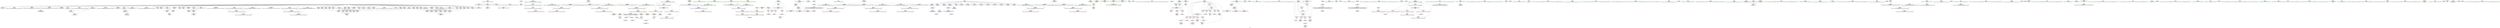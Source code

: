 digraph "SVFG" {
	label="SVFG";

	Node0x5584781c6900 [shape=record,color=grey,label="{NodeID: 0\nNullPtr}"];
	Node0x5584781c6900 -> Node0x5584781f0140[style=solid];
	Node0x5584781c6900 -> Node0x5584781f0240[style=solid];
	Node0x5584781c6900 -> Node0x5584781f0310[style=solid];
	Node0x5584781c6900 -> Node0x5584781f03e0[style=solid];
	Node0x5584781c6900 -> Node0x5584781f04b0[style=solid];
	Node0x5584781c6900 -> Node0x5584781f0580[style=solid];
	Node0x5584781c6900 -> Node0x5584781f0650[style=solid];
	Node0x5584781c6900 -> Node0x5584781f5a40[style=solid];
	Node0x5584781c6900 -> Node0x5584781f5b10[style=solid];
	Node0x5584781c6900 -> Node0x5584781f5be0[style=solid];
	Node0x5584781c6900 -> Node0x5584781f5cb0[style=solid];
	Node0x5584781c6900 -> Node0x5584781f5d80[style=solid];
	Node0x5584781c6900 -> Node0x5584781f5e50[style=solid];
	Node0x5584781c6900 -> Node0x5584781f5f20[style=solid];
	Node0x5584781c6900 -> Node0x5584781f5ff0[style=solid];
	Node0x5584781c6900 -> Node0x5584781f60c0[style=solid];
	Node0x5584781c6900 -> Node0x5584781f6190[style=solid];
	Node0x5584781c6900 -> Node0x5584781f6260[style=solid];
	Node0x5584781c6900 -> Node0x5584781f6330[style=solid];
	Node0x5584781c6900 -> Node0x5584781f6400[style=solid];
	Node0x5584781c6900 -> Node0x5584781f64d0[style=solid];
	Node0x5584781c6900 -> Node0x5584781f65a0[style=solid];
	Node0x5584781c6900 -> Node0x5584781f6670[style=solid];
	Node0x5584781c6900 -> Node0x5584781f6740[style=solid];
	Node0x5584781c6900 -> Node0x5584781f6810[style=solid];
	Node0x5584781c6900 -> Node0x5584781f68e0[style=solid];
	Node0x5584781c6900 -> Node0x5584781f69b0[style=solid];
	Node0x5584781c6900 -> Node0x5584781f6a80[style=solid];
	Node0x5584781c6900 -> Node0x5584781f6b50[style=solid];
	Node0x5584781c6900 -> Node0x5584781f6c20[style=solid];
	Node0x5584781c6900 -> Node0x5584781f6cf0[style=solid];
	Node0x5584781c6900 -> Node0x5584781f6dc0[style=solid];
	Node0x5584781c6900 -> Node0x5584781f6e90[style=solid];
	Node0x5584781c6900 -> Node0x5584781f6f60[style=solid];
	Node0x5584781c6900 -> Node0x5584781f7030[style=solid];
	Node0x5584781c6900 -> Node0x5584781f7100[style=solid];
	Node0x5584781c6900 -> Node0x5584781f71d0[style=solid];
	Node0x5584781c6900 -> Node0x5584781f72a0[style=solid];
	Node0x5584781c6900 -> Node0x5584781f7370[style=solid];
	Node0x5584781c6900 -> Node0x5584781f7440[style=solid];
	Node0x5584781c6900 -> Node0x5584781f7510[style=solid];
	Node0x5584781c6900 -> Node0x5584781f75e0[style=solid];
	Node0x5584781c6900 -> Node0x5584781f76b0[style=solid];
	Node0x5584781c6900 -> Node0x5584781fef10[style=solid];
	Node0x5584782428b0 [shape=record,color=black,label="{NodeID: 609\n161 = PHI()\n}"];
	Node0x5584782428b0 -> Node0x5584781f4e30[style=solid];
	Node0x558478200050 [shape=record,color=blue,label="{NodeID: 277\n317\<--334\nnrvo\<--\n_ZStplIcSt11char_traitsIcESaIcEENSt7__cxx1112basic_stringIT_T0_T1_EERKS8_SA_\n}"];
	Node0x558478200050 -> Node0x5584781f53e0[style=dashed];
	Node0x5584781f3bf0 [shape=record,color=purple,label="{NodeID: 194\n687\<--23\nllvm.global_ctors_1\<--llvm.global_ctors\nGlob }"];
	Node0x5584781f3bf0 -> Node0x5584781fee10[style=solid];
	Node0x5584781f04b0 [shape=record,color=black,label="{NodeID: 111\n82\<--3\nlpad.val\<--dummyVal\n__cxx_global_var_init.1\n}"];
	Node0x5584781eee80 [shape=record,color=green,label="{NodeID: 28\n57\<--58\nehselector.slot\<--ehselector.slot_field_insensitive\n__cxx_global_var_init.1\n}"];
	Node0x5584781eee80 -> Node0x5584781f4060[style=solid];
	Node0x5584781eee80 -> Node0x5584781ff0e0[style=solid];
	Node0x558478245410 [shape=record,color=black,label="{NodeID: 637\n312 = PHI(144, )\n2nd arg _ZStplIcSt11char_traitsIcESaIcEENSt7__cxx1112basic_stringIT_T0_T1_EERKS8_SA_ }"];
	Node0x558478245410 -> Node0x5584781ffeb0[style=solid];
	Node0x55847822c330 [shape=record,color=yellow,style=double,label="{NodeID: 554\n46V_1 = ENCHI(MR_46V_0)\npts\{409 \}\nFun[_Z5main2v]}"];
	Node0x55847822c330 -> Node0x5584781fe010[style=dashed];
	Node0x55847820c1f0 [shape=record,color=black,label="{NodeID: 471\n476 = PHI(326, 326, 474, )\n}"];
	Node0x558478201710 [shape=record,color=blue,label="{NodeID: 305\n596\<--594\n__lhs.addr\<--__lhs\n_ZStltIcSt11char_traitsIcESaIcEEbRKNSt7__cxx1112basic_stringIT_T0_T1_EESA_\n}"];
	Node0x558478201710 -> Node0x5584781fe830[style=dashed];
	Node0x5584781f5310 [shape=record,color=red,label="{NodeID: 222\n329\<--315\n\<--__rhs.addr\n_ZStplIcSt11char_traitsIcESaIcEENSt7__cxx1112basic_stringIT_T0_T1_EERKS8_SA_\n}"];
	Node0x5584781f6e90 [shape=record,color=black,label="{NodeID: 139\n522\<--3\n\<--dummyVal\n_Z5main2v\n}"];
	Node0x5584781f6e90 -> Node0x558478201090[style=solid];
	Node0x5584781f1730 [shape=record,color=green,label="{NodeID: 56\n291\<--292\n__clang_call_terminate\<--__clang_call_terminate_field_insensitive\n}"];
	Node0x55847820f470 [shape=record,color=grey,label="{NodeID: 499\n384 = cmp(381, 383, )\n}"];
	Node0x5584781fe9d0 [shape=record,color=red,label="{NodeID: 250\n637\<--627\n\<--TC\nmain\n}"];
	Node0x5584781fe9d0 -> Node0x55847820e570[style=solid];
	Node0x5584781f85b0 [shape=record,color=black,label="{NodeID: 167\n357\<--395\n_Z5countNSt7__cxx1112basic_stringIcSt11char_traitsIcESaIcEEEc_ret\<--\n_Z5countNSt7__cxx1112basic_stringIcSt11char_traitsIcESaIcEEEc\n|{<s0>42|<s1>44|<s2>46}}"];
	Node0x5584781f85b0:s0 -> Node0x558478244600[style=solid,color=blue];
	Node0x5584781f85b0:s1 -> Node0x558478244800[style=solid,color=blue];
	Node0x5584781f85b0:s2 -> Node0x558478244940[style=solid,color=blue];
	Node0x5584781f2f10 [shape=record,color=green,label="{NodeID: 84\n426\<--427\ncleanup.cond\<--cleanup.cond_field_insensitive\n_Z5main2v\n}"];
	Node0x5584781f2f10 -> Node0x5584781fe350[style=solid];
	Node0x5584781f2f10 -> Node0x5584781fe420[style=solid];
	Node0x5584781f2f10 -> Node0x5584782007a0[style=solid];
	Node0x5584781f2f10 -> Node0x558478200940[style=solid];
	Node0x5584781e18d0 [shape=record,color=green,label="{NodeID: 1\n7\<--1\n__dso_handle\<--dummyObj\nGlob }"];
	Node0x558478243790 [shape=record,color=black,label="{NodeID: 610\n209 = PHI(272, )\n}"];
	Node0x558478200120 [shape=record,color=blue,label="{NodeID: 278\n319\<--338\nexn.slot\<--\n_ZStplIcSt11char_traitsIcESaIcEENSt7__cxx1112basic_stringIT_T0_T1_EERKS8_SA_\n}"];
	Node0x558478200120 -> Node0x5584781f54b0[style=dashed];
	Node0x5584781f3cf0 [shape=record,color=purple,label="{NodeID: 195\n688\<--23\nllvm.global_ctors_2\<--llvm.global_ctors\nGlob }"];
	Node0x5584781f3cf0 -> Node0x5584781fef10[style=solid];
	Node0x5584781f0580 [shape=record,color=black,label="{NodeID: 112\n83\<--3\nlpad.val1\<--dummyVal\n__cxx_global_var_init.1\n}"];
	Node0x5584781eef10 [shape=record,color=green,label="{NodeID: 29\n60\<--61\n_ZNSaIcEC1Ev\<--_ZNSaIcEC1Ev_field_insensitive\n}"];
	Node0x558478245640 [shape=record,color=black,label="{NodeID: 638\n295 = PHI(142, )\n0th arg _ZSt4swapIcSt11char_traitsIcESaIcEEvRNSt7__cxx1112basic_stringIT_T0_T1_EES9_ }"];
	Node0x558478245640 -> Node0x5584781ffc40[style=solid];
	Node0x55847822c410 [shape=record,color=yellow,style=double,label="{NodeID: 555\n48V_1 = ENCHI(MR_48V_0)\npts\{411 \}\nFun[_Z5main2v]}"];
	Node0x55847822c410 -> Node0x5584781fe0e0[style=dashed];
	Node0x55847820c7d0 [shape=record,color=black,label="{NodeID: 472\n128 = PHI(126, 129, )\n}"];
	Node0x55847820c7d0 -> Node0x5584781f3ec0[style=solid];
	Node0x5584782017e0 [shape=record,color=blue,label="{NodeID: 306\n598\<--595\n__rhs.addr\<--__rhs\n_ZStltIcSt11char_traitsIcESaIcEEbRKNSt7__cxx1112basic_stringIT_T0_T1_EESA_\n}"];
	Node0x5584782017e0 -> Node0x5584781fe900[style=dashed];
	Node0x5584781f53e0 [shape=record,color=red,label="{NodeID: 223\n335\<--317\nnrvo.val\<--nrvo\n_ZStplIcSt11char_traitsIcESaIcEENSt7__cxx1112basic_stringIT_T0_T1_EERKS8_SA_\n}"];
	Node0x5584781f6f60 [shape=record,color=black,label="{NodeID: 140\n525\<--3\n\<--dummyVal\n_Z5main2v\n}"];
	Node0x5584781f1830 [shape=record,color=green,label="{NodeID: 57\n297\<--298\n__lhs.addr\<--__lhs.addr_field_insensitive\n_ZSt4swapIcSt11char_traitsIcESaIcEEvRNSt7__cxx1112basic_stringIT_T0_T1_EES9_\n}"];
	Node0x5584781f1830 -> Node0x5584781f50a0[style=solid];
	Node0x5584781f1830 -> Node0x5584781ffc40[style=solid];
	Node0x55847821ec40 [shape=record,color=black,label="{NodeID: 500\nMR_70V_3 = PHI(MR_70V_4, MR_70V_2, )\npts\{630 \}\n}"];
	Node0x55847821ec40 -> Node0x5584781feaa0[style=dashed];
	Node0x55847821ec40 -> Node0x5584781feb70[style=dashed];
	Node0x55847821ec40 -> Node0x5584781fec40[style=dashed];
	Node0x55847821ec40 -> Node0x558478201a50[style=dashed];
	Node0x5584781feaa0 [shape=record,color=red,label="{NodeID: 251\n636\<--629\n\<--tc\nmain\n}"];
	Node0x5584781feaa0 -> Node0x55847820e570[style=solid];
	Node0x5584781f8680 [shape=record,color=black,label="{NodeID: 168\n448\<--447\nidxprom\<--\n_Z5main2v\n}"];
	Node0x5584781f2fe0 [shape=record,color=green,label="{NodeID: 85\n428\<--429\nagg.tmp20\<--agg.tmp20_field_insensitive\n_Z5main2v\n|{<s0>46}}"];
	Node0x5584781f2fe0:s0 -> Node0x558478245ad0[style=solid,color=red];
	Node0x5584781e1960 [shape=record,color=green,label="{NodeID: 2\n11\<--1\n.str\<--dummyObj\nGlob }"];
	Node0x558478243930 [shape=record,color=black,label="{NodeID: 611\n35 = PHI()\n}"];
	Node0x5584782001f0 [shape=record,color=blue,label="{NodeID: 279\n321\<--340\nehselector.slot\<--\n_ZStplIcSt11char_traitsIcESaIcEENSt7__cxx1112basic_stringIT_T0_T1_EERKS8_SA_\n}"];
	Node0x5584782001f0 -> Node0x5584781f5580[style=dashed];
	Node0x5584781f3df0 [shape=record,color=purple,label="{NodeID: 196\n106\<--105\narrayctor.next\<--arrayctor.cur\n__cxx_global_var_init.2\n}"];
	Node0x5584781f3df0 -> Node0x55847820bc50[style=solid];
	Node0x5584781f3df0 -> Node0x55847820e3f0[style=solid];
	Node0x5584781f0650 [shape=record,color=black,label="{NodeID: 113\n217\<--3\n\<--dummyVal\n_Z3prev\n}"];
	Node0x5584781eefa0 [shape=record,color=green,label="{NodeID: 30\n64\<--65\n_ZNSt7__cxx1112basic_stringIcSt11char_traitsIcESaIcEEC1EPKcRKS3_\<--_ZNSt7__cxx1112basic_stringIcSt11char_traitsIcESaIcEEC1EPKcRKS3__field_insensitive\n}"];
	Node0x558478245780 [shape=record,color=black,label="{NodeID: 639\n296 = PHI(144, )\n1st arg _ZSt4swapIcSt11char_traitsIcESaIcEEvRNSt7__cxx1112basic_stringIT_T0_T1_EES9_ }"];
	Node0x558478245780 -> Node0x5584781ffd10[style=solid];
	Node0x55847822c4f0 [shape=record,color=yellow,style=double,label="{NodeID: 556\n50V_1 = ENCHI(MR_50V_0)\npts\{417 \}\nFun[_Z5main2v]}"];
	Node0x55847822c4f0 -> Node0x558478200ae0[style=dashed];
	Node0x55847822c4f0 -> Node0x558478200c80[style=dashed];
	Node0x55847822c4f0 -> Node0x558478200e20[style=dashed];
	Node0x55847822c4f0 -> Node0x558478200fc0[style=dashed];
	Node0x55847822c4f0 -> Node0x558478201160[style=dashed];
	Node0x55847822c4f0 -> Node0x558478201300[style=dashed];
	Node0x55847820cd70 [shape=record,color=grey,label="{NodeID: 473\n552 = Binary(551, 175, )\n}"];
	Node0x55847820cd70 -> Node0x5584782014a0[style=solid];
	Node0x5584782018b0 [shape=record,color=blue,label="{NodeID: 307\n625\<--153\nretval\<--\nmain\n}"];
	Node0x5584781f54b0 [shape=record,color=red,label="{NodeID: 224\n347\<--319\nexn\<--exn.slot\n_ZStplIcSt11char_traitsIcESaIcEENSt7__cxx1112basic_stringIT_T0_T1_EERKS8_SA_\n}"];
	Node0x5584781f7030 [shape=record,color=black,label="{NodeID: 141\n526\<--3\n\<--dummyVal\n_Z5main2v\n}"];
	Node0x5584781f7030 -> Node0x558478201160[style=solid];
	Node0x5584781f1900 [shape=record,color=green,label="{NodeID: 58\n299\<--300\n__rhs.addr\<--__rhs.addr_field_insensitive\n_ZSt4swapIcSt11char_traitsIcESaIcEEvRNSt7__cxx1112basic_stringIT_T0_T1_EES9_\n}"];
	Node0x5584781f1900 -> Node0x5584781f5170[style=solid];
	Node0x5584781f1900 -> Node0x5584781ffd10[style=solid];
	Node0x55847821ed30 [shape=record,color=black,label="{NodeID: 501\nMR_8V_6 = PHI(MR_8V_7, MR_8V_5, )\npts\{139 \}\n}"];
	Node0x55847821ed30 -> Node0x5584781f4470[style=dashed];
	Node0x55847821ed30 -> Node0x5584781f4540[style=dashed];
	Node0x55847821ed30 -> Node0x5584781f4610[style=dashed];
	Node0x55847821ed30 -> Node0x5584781f46e0[style=dashed];
	Node0x55847821ed30 -> Node0x5584781f47b0[style=dashed];
	Node0x55847821ed30 -> Node0x5584781ff9d0[style=dashed];
	Node0x5584781feb70 [shape=record,color=red,label="{NodeID: 252\n640\<--629\n\<--tc\nmain\n}"];
	Node0x5584781feb70 -> Node0x55847820cef0[style=solid];
	Node0x5584781f8750 [shape=record,color=black,label="{NodeID: 169\n451\<--450\nidxprom4\<--\n_Z5main2v\n}"];
	Node0x5584781f30b0 [shape=record,color=green,label="{NodeID: 86\n430\<--431\ncleanup.cond22\<--cleanup.cond22_field_insensitive\n_Z5main2v\n}"];
	Node0x5584781f30b0 -> Node0x5584781fe4f0[style=solid];
	Node0x5584781f30b0 -> Node0x5584781fe5c0[style=solid];
	Node0x5584781f30b0 -> Node0x558478200870[style=solid];
	Node0x5584781f30b0 -> Node0x558478200a10[style=solid];
	Node0x5584781e0670 [shape=record,color=green,label="{NodeID: 3\n17\<--1\n_ZSt3cin\<--dummyObj\nGlob }"];
	Node0x558478243a00 [shape=record,color=black,label="{NodeID: 612\n69 = PHI()\n}"];
	Node0x5584782002c0 [shape=record,color=blue,label="{NodeID: 280\n360\<--359\nc.addr\<--c\n_Z5countNSt7__cxx1112basic_stringIcSt11char_traitsIcESaIcEEEc\n}"];
	Node0x5584782002c0 -> Node0x5584781f5650[style=dashed];
	Node0x5584781f3ec0 [shape=record,color=purple,label="{NodeID: 197\n129\<--128\narraydestroy.element\<--arraydestroy.elementPast\n__cxx_global_array_dtor\n}"];
	Node0x5584781f3ec0 -> Node0x55847820c7d0[style=solid];
	Node0x5584781f3ec0 -> Node0x55847820e270[style=solid];
	Node0x5584781f5a40 [shape=record,color=black,label="{NodeID: 114\n218\<--3\n\<--dummyVal\n_Z3prev\n}"];
	Node0x5584781f5a40 -> Node0x5584781ff5c0[style=solid];
	Node0x5584781ef030 [shape=record,color=green,label="{NodeID: 31\n67\<--68\n_ZNSaIcED1Ev\<--_ZNSaIcED1Ev_field_insensitive\n}"];
	Node0x5584782458c0 [shape=record,color=black,label="{NodeID: 640\n660 = PHI(289, 608, )\n0th arg __clang_call_terminate }"];
	Node0x55847822c5d0 [shape=record,color=yellow,style=double,label="{NodeID: 557\n52V_1 = ENCHI(MR_52V_0)\npts\{419 \}\nFun[_Z5main2v]}"];
	Node0x55847822c5d0 -> Node0x558478200bb0[style=dashed];
	Node0x55847822c5d0 -> Node0x558478200d50[style=dashed];
	Node0x55847822c5d0 -> Node0x558478200ef0[style=dashed];
	Node0x55847822c5d0 -> Node0x558478201090[style=dashed];
	Node0x55847822c5d0 -> Node0x558478201230[style=dashed];
	Node0x55847822c5d0 -> Node0x5584782013d0[style=dashed];
	Node0x55847820cef0 [shape=record,color=grey,label="{NodeID: 474\n641 = Binary(640, 175, )\n}"];
	Node0x558478201980 [shape=record,color=blue,label="{NodeID: 308\n629\<--153\ntc\<--\nmain\n}"];
	Node0x558478201980 -> Node0x55847821ec40[style=dashed];
	Node0x5584781f5580 [shape=record,color=red,label="{NodeID: 225\n348\<--321\nsel\<--ehselector.slot\n_ZStplIcSt11char_traitsIcESaIcEENSt7__cxx1112basic_stringIT_T0_T1_EERKS8_SA_\n}"];
	Node0x5584781f7100 [shape=record,color=black,label="{NodeID: 142\n528\<--3\n\<--dummyVal\n_Z5main2v\n}"];
	Node0x5584781f7100 -> Node0x558478201230[style=solid];
	Node0x5584781f19d0 [shape=record,color=green,label="{NodeID: 59\n306\<--307\n_ZNSt7__cxx1112basic_stringIcSt11char_traitsIcESaIcEE4swapERS4_\<--_ZNSt7__cxx1112basic_stringIcSt11char_traitsIcESaIcEE4swapERS4__field_insensitive\n}"];
	Node0x55847821f230 [shape=record,color=black,label="{NodeID: 502\nMR_10V_2 = PHI(MR_10V_4, MR_10V_1, )\npts\{141 \}\n}"];
	Node0x55847821f230 -> Node0x5584781ff4f0[style=dashed];
	Node0x5584781fec40 [shape=record,color=red,label="{NodeID: 253\n648\<--629\n\<--tc\nmain\n}"];
	Node0x5584781fec40 -> Node0x55847820d4f0[style=solid];
	Node0x5584781f8820 [shape=record,color=black,label="{NodeID: 170\n577\<--591\n_ZSteqIcSt11char_traitsIcESaIcEEbRKNSt7__cxx1112basic_stringIT_T0_T1_EEPKS5__ret\<--cmp\n_ZSteqIcSt11char_traitsIcESaIcEEbRKNSt7__cxx1112basic_stringIT_T0_T1_EEPKS5_\n|{<s0>50}}"];
	Node0x5584781f8820:s0 -> Node0x558478244a80[style=solid,color=blue];
	Node0x5584781f3180 [shape=record,color=green,label="{NodeID: 87\n433\<--434\n_ZNSirsERi\<--_ZNSirsERi_field_insensitive\n}"];
	Node0x5584781e0700 [shape=record,color=green,label="{NodeID: 4\n18\<--1\n.str.3\<--dummyObj\nGlob }"];
	Node0x558478243ad0 [shape=record,color=black,label="{NodeID: 613\n114 = PHI()\n}"];
	Node0x558478200390 [shape=record,color=blue,label="{NodeID: 281\n364\<--153\nans\<--\n_Z5countNSt7__cxx1112basic_stringIcSt11char_traitsIcESaIcEEEc\n}"];
	Node0x558478200390 -> Node0x558478221530[style=dashed];
	Node0x5584781f3f90 [shape=record,color=red,label="{NodeID: 198\n80\<--55\nexn\<--exn.slot\n__cxx_global_var_init.1\n}"];
	Node0x5584781f5b10 [shape=record,color=black,label="{NodeID: 115\n220\<--3\n\<--dummyVal\n_Z3prev\n}"];
	Node0x5584781f5b10 -> Node0x5584781ff690[style=solid];
	Node0x5584781ef0f0 [shape=record,color=green,label="{NodeID: 32\n91\<--92\n__gxx_personality_v0\<--__gxx_personality_v0_field_insensitive\n}"];
	Node0x558478245ad0 [shape=record,color=black,label="{NodeID: 641\n358 = PHI(422, 424, 428, )\n0th arg _Z5countNSt7__cxx1112basic_stringIcSt11char_traitsIcESaIcEEEc }"];
	Node0x55847820d070 [shape=record,color=grey,label="{NodeID: 475\n240 = Binary(239, 175, )\n}"];
	Node0x55847820d070 -> Node0x5584781ff760[style=solid];
	Node0x558478201a50 [shape=record,color=blue,label="{NodeID: 309\n629\<--649\ntc\<--inc\nmain\n}"];
	Node0x558478201a50 -> Node0x55847821ec40[style=dashed];
	Node0x5584781f5650 [shape=record,color=red,label="{NodeID: 226\n382\<--360\n\<--c.addr\n_Z5countNSt7__cxx1112basic_stringIcSt11char_traitsIcESaIcEEEc\n}"];
	Node0x5584781f5650 -> Node0x5584781f84e0[style=solid];
	Node0x5584781f71d0 [shape=record,color=black,label="{NodeID: 143\n531\<--3\n\<--dummyVal\n_Z5main2v\n}"];
	Node0x5584781f1ad0 [shape=record,color=green,label="{NodeID: 60\n313\<--314\n__lhs.addr\<--__lhs.addr_field_insensitive\n_ZStplIcSt11char_traitsIcESaIcEENSt7__cxx1112basic_stringIT_T0_T1_EERKS8_SA_\n}"];
	Node0x5584781f1ad0 -> Node0x5584781f5240[style=solid];
	Node0x5584781f1ad0 -> Node0x5584781ffde0[style=solid];
	Node0x5584781fed10 [shape=record,color=blue,label="{NodeID: 254\n686\<--24\nllvm.global_ctors_0\<--\nGlob }"];
	Node0x5584781f88f0 [shape=record,color=black,label="{NodeID: 171\n593\<--605\n_ZStltIcSt11char_traitsIcESaIcEEbRKNSt7__cxx1112basic_stringIT_T0_T1_EESA__ret\<--cmp\n_ZStltIcSt11char_traitsIcESaIcEEbRKNSt7__cxx1112basic_stringIT_T0_T1_EESA_\n|{<s0>51}}"];
	Node0x5584781f88f0:s0 -> Node0x558478244b90[style=solid,color=blue];
	Node0x5584781f3280 [shape=record,color=green,label="{NodeID: 88\n489\<--490\n_ZSteqIcSt11char_traitsIcESaIcEEbRKNSt7__cxx1112basic_stringIT_T0_T1_EEPKS5_\<--_ZSteqIcSt11char_traitsIcESaIcEEbRKNSt7__cxx1112basic_stringIT_T0_T1_EEPKS5__field_insensitive\n}"];
	Node0x5584781e0790 [shape=record,color=green,label="{NodeID: 5\n20\<--1\n_ZSt4cout\<--dummyObj\nGlob }"];
	Node0x558478243bd0 [shape=record,color=black,label="{NodeID: 614\n169 = PHI()\n}"];
	Node0x558478200460 [shape=record,color=blue,label="{NodeID: 282\n362\<--153\ni\<--\n_Z5countNSt7__cxx1112basic_stringIcSt11char_traitsIcESaIcEEEc\n}"];
	Node0x558478200460 -> Node0x558478221030[style=dashed];
	Node0x5584781f4060 [shape=record,color=red,label="{NodeID: 199\n81\<--57\nsel\<--ehselector.slot\n__cxx_global_var_init.1\n}"];
	Node0x5584781f5be0 [shape=record,color=black,label="{NodeID: 116\n243\<--3\n\<--dummyVal\n_Z3prev\n}"];
	Node0x5584781ef1f0 [shape=record,color=green,label="{NodeID: 33\n71\<--97\n_ZNSt7__cxx1112basic_stringIcSt11char_traitsIcESaIcEED1Ev\<--_ZNSt7__cxx1112basic_stringIcSt11char_traitsIcESaIcEED1Ev_field_insensitive\n}"];
	Node0x5584781ef1f0 -> Node0x5584781f7950[style=solid];
	Node0x558478245db0 [shape=record,color=black,label="{NodeID: 642\n359 = PHI(458, 465, 472, )\n1st arg _Z5countNSt7__cxx1112basic_stringIcSt11char_traitsIcESaIcEEEc }"];
	Node0x558478245db0 -> Node0x5584782002c0[style=solid];
	Node0x55847820d1f0 [shape=record,color=grey,label="{NodeID: 476\n174 = Binary(173, 175, )\n}"];
	Node0x55847820d1f0 -> Node0x5584781ff350[style=solid];
	Node0x5584781f5720 [shape=record,color=red,label="{NodeID: 227\n370\<--362\n\<--i\n_Z5countNSt7__cxx1112basic_stringIcSt11char_traitsIcESaIcEEEc\n}"];
	Node0x5584781f5720 -> Node0x55847820f170[style=solid];
	Node0x5584781f72a0 [shape=record,color=black,label="{NodeID: 144\n532\<--3\n\<--dummyVal\n_Z5main2v\n}"];
	Node0x5584781f72a0 -> Node0x558478201300[style=solid];
	Node0x5584781f1ba0 [shape=record,color=green,label="{NodeID: 61\n315\<--316\n__rhs.addr\<--__rhs.addr_field_insensitive\n_ZStplIcSt11char_traitsIcESaIcEENSt7__cxx1112basic_stringIT_T0_T1_EERKS8_SA_\n}"];
	Node0x5584781f1ba0 -> Node0x5584781f5310[style=solid];
	Node0x5584781f1ba0 -> Node0x5584781ffeb0[style=solid];
	Node0x5584781fee10 [shape=record,color=blue,label="{NodeID: 255\n687\<--25\nllvm.global_ctors_1\<--_GLOBAL__sub_I_rng..58_0_0.cpp\nGlob }"];
	Node0x5584781f89c0 [shape=record,color=purple,label="{NodeID: 172\n34\<--4\n\<--_ZStL8__ioinit\n__cxx_global_var_init\n}"];
	Node0x5584781f3380 [shape=record,color=green,label="{NodeID: 89\n493\<--494\n_ZStltIcSt11char_traitsIcESaIcEEbRKNSt7__cxx1112basic_stringIT_T0_T1_EESA_\<--_ZStltIcSt11char_traitsIcESaIcEEbRKNSt7__cxx1112basic_stringIT_T0_T1_EESA__field_insensitive\n}"];
	Node0x5584781e2760 [shape=record,color=green,label="{NodeID: 6\n21\<--1\n.str.4\<--dummyObj\nGlob }"];
	Node0x558478243cd0 [shape=record,color=black,label="{NodeID: 615\n232 = PHI()\n}"];
	Node0x558478228830 [shape=record,color=black,label="{NodeID: 532\nMR_40V_3 = PHI(MR_40V_4, MR_40V_2, )\npts\{403 \}\n}"];
	Node0x558478228830 -> Node0x5584781fdc00[style=dashed];
	Node0x558478228830 -> Node0x5584781fdcd0[style=dashed];
	Node0x558478228830 -> Node0x5584781fdda0[style=dashed];
	Node0x558478228830 -> Node0x5584782014a0[style=dashed];
	Node0x558478200530 [shape=record,color=blue,label="{NodeID: 283\n364\<--387\nans\<--inc\n_Z5countNSt7__cxx1112basic_stringIcSt11char_traitsIcESaIcEEEc\n}"];
	Node0x558478200530 -> Node0x558478221530[style=dashed];
	Node0x5584781f4130 [shape=record,color=red,label="{NodeID: 200\n155\<--138\n\<--i\n_Z3prev\n}"];
	Node0x5584781f4130 -> Node0x55847820e9f0[style=solid];
	Node0x5584781f5cb0 [shape=record,color=black,label="{NodeID: 117\n244\<--3\n\<--dummyVal\n_Z3prev\n}"];
	Node0x5584781f5cb0 -> Node0x5584781ff830[style=solid];
	Node0x5584781ef2f0 [shape=record,color=green,label="{NodeID: 34\n100\<--101\n__cxx_global_var_init.2\<--__cxx_global_var_init.2_field_insensitive\n}"];
	Node0x558478245f40 [shape=record,color=black,label="{NodeID: 643\n273 = PHI(142, )\n0th arg _ZStgtIcSt11char_traitsIcESaIcEEbRKNSt7__cxx1112basic_stringIT_T0_T1_EESA_ }"];
	Node0x558478245f40 -> Node0x5584781ffaa0[style=solid];
	Node0x55847820d370 [shape=record,color=grey,label="{NodeID: 477\n200 = Binary(199, 175, )\n}"];
	Node0x55847820d370 -> Node0x5584781f7e60[style=solid];
	Node0x5584781f57f0 [shape=record,color=red,label="{NodeID: 228\n377\<--362\n\<--i\n_Z5countNSt7__cxx1112basic_stringIcSt11char_traitsIcESaIcEEEc\n}"];
	Node0x5584781f57f0 -> Node0x5584781f8340[style=solid];
	Node0x5584781f7370 [shape=record,color=black,label="{NodeID: 145\n534\<--3\n\<--dummyVal\n_Z5main2v\n}"];
	Node0x5584781f7370 -> Node0x5584782013d0[style=solid];
	Node0x5584781f1c70 [shape=record,color=green,label="{NodeID: 62\n317\<--318\nnrvo\<--nrvo_field_insensitive\n_ZStplIcSt11char_traitsIcESaIcEENSt7__cxx1112basic_stringIT_T0_T1_EERKS8_SA_\n}"];
	Node0x5584781f1c70 -> Node0x5584781f53e0[style=solid];
	Node0x5584781f1c70 -> Node0x5584781fff80[style=solid];
	Node0x5584781f1c70 -> Node0x558478200050[style=solid];
	Node0x5584781fef10 [shape=record,color=blue, style = dotted,label="{NodeID: 256\n688\<--3\nllvm.global_ctors_2\<--dummyVal\nGlob }"];
	Node0x5584781f8a90 [shape=record,color=purple,label="{NodeID: 173\n62\<--11\n\<--.str\n__cxx_global_var_init.1\n}"];
	Node0x5584781f3480 [shape=record,color=green,label="{NodeID: 90\n497\<--498\n_ZNSt7__cxx1112basic_stringIcSt11char_traitsIcESaIcEEaSERKS4_\<--_ZNSt7__cxx1112basic_stringIcSt11char_traitsIcESaIcEEaSERKS4__field_insensitive\n}"];
	Node0x5584781e27f0 [shape=record,color=green,label="{NodeID: 7\n24\<--1\n\<--dummyObj\nCan only get source location for instruction, argument, global var or function.}"];
	Node0x558478243dd0 [shape=record,color=black,label="{NodeID: 616\n283 = PHI()\n}"];
	Node0x558478243dd0 -> Node0x55847820e0f0[style=solid];
	Node0x558478228d30 [shape=record,color=black,label="{NodeID: 533\nMR_54V_2 = PHI(MR_54V_5, MR_54V_1, )\npts\{427 \}\n}"];
	Node0x558478228d30 -> Node0x5584782007a0[style=dashed];
	Node0x558478200600 [shape=record,color=blue,label="{NodeID: 284\n362\<--392\ni\<--inc6\n_Z5countNSt7__cxx1112basic_stringIcSt11char_traitsIcESaIcEEEc\n}"];
	Node0x558478200600 -> Node0x558478221030[style=dashed];
	Node0x5584781f4200 [shape=record,color=red,label="{NodeID: 201\n159\<--138\n\<--i\n_Z3prev\n}"];
	Node0x5584781f4200 -> Node0x5584781f7b20[style=solid];
	Node0x5584781f5d80 [shape=record,color=black,label="{NodeID: 118\n246\<--3\n\<--dummyVal\n_Z3prev\n}"];
	Node0x5584781f5d80 -> Node0x5584781ff900[style=solid];
	Node0x5584781ef3f0 [shape=record,color=green,label="{NodeID: 35\n108\<--109\n_ZNSt7__cxx1112basic_stringIcSt11char_traitsIcESaIcEEC1Ev\<--_ZNSt7__cxx1112basic_stringIcSt11char_traitsIcESaIcEEC1Ev_field_insensitive\n}"];
	Node0x558478246050 [shape=record,color=black,label="{NodeID: 644\n274 = PHI(144, )\n1st arg _ZStgtIcSt11char_traitsIcESaIcEEbRKNSt7__cxx1112basic_stringIT_T0_T1_EESA_ }"];
	Node0x558478246050 -> Node0x5584781ffb70[style=solid];
	Node0x55847820d4f0 [shape=record,color=grey,label="{NodeID: 478\n649 = Binary(648, 175, )\n}"];
	Node0x55847820d4f0 -> Node0x558478201a50[style=solid];
	Node0x5584781f58c0 [shape=record,color=red,label="{NodeID: 229\n391\<--362\n\<--i\n_Z5countNSt7__cxx1112basic_stringIcSt11char_traitsIcESaIcEEEc\n}"];
	Node0x5584781f58c0 -> Node0x55847820ddf0[style=solid];
	Node0x5584781f7440 [shape=record,color=black,label="{NodeID: 146\n571\<--3\nlpad.val\<--dummyVal\n_Z5main2v\n}"];
	Node0x5584781f1d40 [shape=record,color=green,label="{NodeID: 63\n319\<--320\nexn.slot\<--exn.slot_field_insensitive\n_ZStplIcSt11char_traitsIcESaIcEENSt7__cxx1112basic_stringIT_T0_T1_EERKS8_SA_\n}"];
	Node0x5584781f1d40 -> Node0x5584781f54b0[style=solid];
	Node0x5584781f1d40 -> Node0x558478200120[style=solid];
	Node0x5584781ff010 [shape=record,color=blue,label="{NodeID: 257\n55\<--74\nexn.slot\<--\n__cxx_global_var_init.1\n}"];
	Node0x5584781ff010 -> Node0x5584781f3f90[style=dashed];
	Node0x5584781f8b60 [shape=record,color=purple,label="{NodeID: 174\n103\<--13\n\<--_Z2dpB5cxx11\n__cxx_global_var_init.2\n}"];
	Node0x5584781f8b60 -> Node0x55847820bc50[style=solid];
	Node0x5584781f3580 [shape=record,color=green,label="{NodeID: 91\n558\<--559\n_ZStlsIcSt11char_traitsIcESaIcEERSt13basic_ostreamIT_T0_ES7_RKNSt7__cxx1112basic_stringIS4_S5_T1_EE\<--_ZStlsIcSt11char_traitsIcESaIcEERSt13basic_ostreamIT_T0_ES7_RKNSt7__cxx1112basic_stringIS4_S5_T1_EE_field_insensitive\n}"];
	Node0x5584781e2880 [shape=record,color=green,label="{NodeID: 8\n153\<--1\n\<--dummyObj\nCan only get source location for instruction, argument, global var or function.}"];
	Node0x558478243f30 [shape=record,color=black,label="{NodeID: 617\n330 = PHI()\n}"];
	Node0x558478229230 [shape=record,color=black,label="{NodeID: 534\nMR_56V_2 = PHI(MR_56V_6, MR_56V_1, )\npts\{431 \}\n}"];
	Node0x558478229230 -> Node0x558478200870[style=dashed];
	Node0x5584782006d0 [shape=record,color=blue,label="{NodeID: 285\n402\<--153\ni\<--\n_Z5main2v\n}"];
	Node0x5584782006d0 -> Node0x558478228830[style=dashed];
	Node0x5584781f42d0 [shape=record,color=red,label="{NodeID: 202\n165\<--138\n\<--i\n_Z3prev\n}"];
	Node0x5584781f42d0 -> Node0x5584781f7bf0[style=solid];
	Node0x5584781f5e50 [shape=record,color=black,label="{NodeID: 119\n260\<--3\nlpad.val\<--dummyVal\n_Z3prev\n}"];
	Node0x5584781ef4f0 [shape=record,color=green,label="{NodeID: 36\n115\<--116\n__cxx_global_array_dtor\<--__cxx_global_array_dtor_field_insensitive\n}"];
	Node0x558478246160 [shape=record,color=black,label="{NodeID: 645\n594 = PHI(420, )\n0th arg _ZStltIcSt11char_traitsIcESaIcEEbRKNSt7__cxx1112basic_stringIT_T0_T1_EESA_ }"];
	Node0x558478246160 -> Node0x558478201710[style=solid];
	Node0x55847820d670 [shape=record,color=grey,label="{NodeID: 479\n254 = Binary(253, 175, )\n}"];
	Node0x55847820d670 -> Node0x5584781ff9d0[style=solid];
	Node0x5584781f5990 [shape=record,color=red,label="{NodeID: 230\n386\<--364\n\<--ans\n_Z5countNSt7__cxx1112basic_stringIcSt11char_traitsIcESaIcEEEc\n}"];
	Node0x5584781f5990 -> Node0x55847820dc70[style=solid];
	Node0x5584781f7510 [shape=record,color=black,label="{NodeID: 147\n572\<--3\nlpad.val50\<--dummyVal\n_Z5main2v\n}"];
	Node0x5584781f1e10 [shape=record,color=green,label="{NodeID: 64\n321\<--322\nehselector.slot\<--ehselector.slot_field_insensitive\n_ZStplIcSt11char_traitsIcESaIcEENSt7__cxx1112basic_stringIT_T0_T1_EERKS8_SA_\n}"];
	Node0x5584781f1e10 -> Node0x5584781f5580[style=solid];
	Node0x5584781f1e10 -> Node0x5584782001f0[style=solid];
	Node0x5584781ff0e0 [shape=record,color=blue,label="{NodeID: 258\n57\<--76\nehselector.slot\<--\n__cxx_global_var_init.1\n}"];
	Node0x5584781ff0e0 -> Node0x5584781f4060[style=dashed];
	Node0x5584781f8c30 [shape=record,color=purple,label="{NodeID: 175\n110\<--13\n\<--_Z2dpB5cxx11\n__cxx_global_var_init.2\n}"];
	Node0x5584781f3680 [shape=record,color=green,label="{NodeID: 92\n561\<--562\n_ZSt4endlIcSt11char_traitsIcEERSt13basic_ostreamIT_T0_ES6_\<--_ZSt4endlIcSt11char_traitsIcEERSt13basic_ostreamIT_T0_ES6__field_insensitive\n}"];
	Node0x5584781e2910 [shape=record,color=green,label="{NodeID: 9\n157\<--1\n\<--dummyObj\nCan only get source location for instruction, argument, global var or function.}"];
	Node0x558478244000 [shape=record,color=black,label="{NodeID: 618\n371 = PHI()\n}"];
	Node0x558478244000 -> Node0x5584781f8270[style=solid];
	Node0x5584782007a0 [shape=record,color=blue,label="{NodeID: 286\n426\<--326\ncleanup.cond\<--\n_Z5main2v\n}"];
	Node0x5584782007a0 -> Node0x5584781fe350[style=dashed];
	Node0x5584782007a0 -> Node0x558478200940[style=dashed];
	Node0x5584782007a0 -> Node0x558478228d30[style=dashed];
	Node0x5584781f43a0 [shape=record,color=red,label="{NodeID: 203\n173\<--138\n\<--i\n_Z3prev\n}"];
	Node0x5584781f43a0 -> Node0x55847820d1f0[style=solid];
	Node0x5584781f5f20 [shape=record,color=black,label="{NodeID: 120\n261\<--3\nlpad.val31\<--dummyVal\n_Z3prev\n}"];
	Node0x5584781ef5f0 [shape=record,color=green,label="{NodeID: 37\n122\<--123\n.addr\<--.addr_field_insensitive\n__cxx_global_array_dtor\n}"];
	Node0x5584781ef5f0 -> Node0x5584781ff1b0[style=solid];
	Node0x558478246270 [shape=record,color=black,label="{NodeID: 646\n595 = PHI(412, )\n1st arg _ZStltIcSt11char_traitsIcESaIcEEbRKNSt7__cxx1112basic_stringIT_T0_T1_EESA_ }"];
	Node0x558478246270 -> Node0x5584782017e0[style=solid];
	Node0x55847820d7f0 [shape=record,color=grey,label="{NodeID: 480\n204 = Binary(203, 175, )\n}"];
	Node0x55847820d7f0 -> Node0x55847820d970[style=solid];
	Node0x5584781fda60 [shape=record,color=red,label="{NodeID: 231\n395\<--364\n\<--ans\n_Z5countNSt7__cxx1112basic_stringIcSt11char_traitsIcESaIcEEEc\n}"];
	Node0x5584781fda60 -> Node0x5584781f85b0[style=solid];
	Node0x5584781f75e0 [shape=record,color=black,label="{NodeID: 148\n607\<--3\n\<--dummyVal\n_ZStltIcSt11char_traitsIcESaIcEEbRKNSt7__cxx1112basic_stringIT_T0_T1_EESA_\n}"];
	Node0x5584781f1ee0 [shape=record,color=green,label="{NodeID: 65\n331\<--332\n_ZNSt7__cxx1112basic_stringIcSt11char_traitsIcESaIcEE6appendERKS4_\<--_ZNSt7__cxx1112basic_stringIcSt11char_traitsIcESaIcEE6appendERKS4__field_insensitive\n}"];
	Node0x558478221030 [shape=record,color=black,label="{NodeID: 508\nMR_36V_3 = PHI(MR_36V_4, MR_36V_2, )\npts\{363 \}\n}"];
	Node0x558478221030 -> Node0x5584781f5720[style=dashed];
	Node0x558478221030 -> Node0x5584781f57f0[style=dashed];
	Node0x558478221030 -> Node0x5584781f58c0[style=dashed];
	Node0x558478221030 -> Node0x558478200600[style=dashed];
	Node0x5584781ff1b0 [shape=record,color=blue,label="{NodeID: 259\n122\<--121\n.addr\<--\n__cxx_global_array_dtor\n}"];
	Node0x5584781f8d00 [shape=record,color=purple,label="{NodeID: 176\n111\<--13\n\<--_Z2dpB5cxx11\n__cxx_global_var_init.2\n}"];
	Node0x5584781f8d00 -> Node0x55847820e3f0[style=solid];
	Node0x5584781f3780 [shape=record,color=green,label="{NodeID: 93\n563\<--564\n_ZNSolsEPFRSoS_E\<--_ZNSolsEPFRSoS_E_field_insensitive\n}"];
	Node0x5584781e29d0 [shape=record,color=green,label="{NodeID: 10\n175\<--1\n\<--dummyObj\nCan only get source location for instruction, argument, global var or function.}"];
	Node0x558478244130 [shape=record,color=black,label="{NodeID: 619\n379 = PHI()\n}"];
	Node0x558478244130 -> Node0x5584781fdb30[style=solid];
	Node0x558478200870 [shape=record,color=blue,label="{NodeID: 287\n430\<--326\ncleanup.cond22\<--\n_Z5main2v\n}"];
	Node0x558478200870 -> Node0x5584781fe4f0[style=dashed];
	Node0x558478200870 -> Node0x558478200a10[style=dashed];
	Node0x558478200870 -> Node0x558478229230[style=dashed];
	Node0x5584781f4470 [shape=record,color=red,label="{NodeID: 204\n180\<--138\n\<--i\n_Z3prev\n}"];
	Node0x5584781f4470 -> Node0x55847820ee70[style=solid];
	Node0x5584781f5ff0 [shape=record,color=black,label="{NodeID: 121\n288\<--3\n\<--dummyVal\n_ZStgtIcSt11char_traitsIcESaIcEEbRKNSt7__cxx1112basic_stringIT_T0_T1_EESA_\n}"];
	Node0x5584781ef6c0 [shape=record,color=green,label="{NodeID: 38\n135\<--136\n_Z3prev\<--_Z3prev_field_insensitive\n}"];
	Node0x558478246380 [shape=record,color=black,label="{NodeID: 647\n578 = PHI(412, )\n0th arg _ZSteqIcSt11char_traitsIcESaIcEEbRKNSt7__cxx1112basic_stringIT_T0_T1_EEPKS5_ }"];
	Node0x558478246380 -> Node0x558478201570[style=solid];
	Node0x55847820d970 [shape=record,color=grey,label="{NodeID: 481\n205 = Binary(204, 157, )\n}"];
	Node0x55847820d970 -> Node0x5584781f7f30[style=solid];
	Node0x5584781fdb30 [shape=record,color=red,label="{NodeID: 232\n380\<--379\n\<--call2\n_Z5countNSt7__cxx1112basic_stringIcSt11char_traitsIcESaIcEEEc\n}"];
	Node0x5584781fdb30 -> Node0x5584781f8410[style=solid];
	Node0x5584781f76b0 [shape=record,color=black,label="{NodeID: 149\n608\<--3\n\<--dummyVal\n_ZStltIcSt11char_traitsIcESaIcEEbRKNSt7__cxx1112basic_stringIT_T0_T1_EESA_\n|{<s0>65}}"];
	Node0x5584781f76b0:s0 -> Node0x5584782458c0[style=solid,color=red];
	Node0x5584781f1fe0 [shape=record,color=green,label="{NodeID: 66\n355\<--356\n_Z5countNSt7__cxx1112basic_stringIcSt11char_traitsIcESaIcEEEc\<--_Z5countNSt7__cxx1112basic_stringIcSt11char_traitsIcESaIcEEEc_field_insensitive\n}"];
	Node0x558478221530 [shape=record,color=black,label="{NodeID: 509\nMR_38V_3 = PHI(MR_38V_5, MR_38V_2, )\npts\{365 \}\n}"];
	Node0x558478221530 -> Node0x5584781f5990[style=dashed];
	Node0x558478221530 -> Node0x5584781fda60[style=dashed];
	Node0x558478221530 -> Node0x558478200530[style=dashed];
	Node0x558478221530 -> Node0x558478221530[style=dashed];
	Node0x5584781ff280 [shape=record,color=blue,label="{NodeID: 260\n138\<--153\ni\<--\n_Z3prev\n}"];
	Node0x5584781ff280 -> Node0x5584781f4130[style=dashed];
	Node0x5584781ff280 -> Node0x5584781f4200[style=dashed];
	Node0x5584781ff280 -> Node0x5584781f42d0[style=dashed];
	Node0x5584781ff280 -> Node0x5584781f43a0[style=dashed];
	Node0x5584781ff280 -> Node0x5584781ff350[style=dashed];
	Node0x5584781ff280 -> Node0x5584781ff420[style=dashed];
	Node0x5584781f8dd0 [shape=record,color=purple,label="{NodeID: 177\n125\<--13\n\<--_Z2dpB5cxx11\n__cxx_global_array_dtor\n}"];
	Node0x5584781f3880 [shape=record,color=green,label="{NodeID: 94\n580\<--581\n__lhs.addr\<--__lhs.addr_field_insensitive\n_ZSteqIcSt11char_traitsIcESaIcEEbRKNSt7__cxx1112basic_stringIT_T0_T1_EEPKS5_\n}"];
	Node0x5584781f3880 -> Node0x5584781fe690[style=solid];
	Node0x5584781f3880 -> Node0x558478201570[style=solid];
	Node0x5584781e2a90 [shape=record,color=green,label="{NodeID: 11\n182\<--1\n\<--dummyObj\nCan only get source location for instruction, argument, global var or function.}"];
	Node0x558478244230 [shape=record,color=black,label="{NodeID: 620\n432 = PHI()\n}"];
	Node0x558478200940 [shape=record,color=blue,label="{NodeID: 288\n426\<--334\ncleanup.cond\<--\n_Z5main2v\n}"];
	Node0x558478200940 -> Node0x5584781fe350[style=dashed];
	Node0x558478200940 -> Node0x5584781fe420[style=dashed];
	Node0x558478200940 -> Node0x558478228d30[style=dashed];
	Node0x5584781f4540 [shape=record,color=red,label="{NodeID: 205\n189\<--138\n\<--i\n_Z3prev\n}"];
	Node0x5584781f4540 -> Node0x55847820daf0[style=solid];
	Node0x5584781f60c0 [shape=record,color=black,label="{NodeID: 122\n289\<--3\n\<--dummyVal\n_ZStgtIcSt11char_traitsIcESaIcEEbRKNSt7__cxx1112basic_stringIT_T0_T1_EESA_\n|{<s0>25}}"];
	Node0x5584781f60c0:s0 -> Node0x5584782458c0[style=solid,color=red];
	Node0x5584781ef7c0 [shape=record,color=green,label="{NodeID: 39\n138\<--139\ni\<--i_field_insensitive\n_Z3prev\n}"];
	Node0x5584781ef7c0 -> Node0x5584781f4130[style=solid];
	Node0x5584781ef7c0 -> Node0x5584781f4200[style=solid];
	Node0x5584781ef7c0 -> Node0x5584781f42d0[style=solid];
	Node0x5584781ef7c0 -> Node0x5584781f43a0[style=solid];
	Node0x5584781ef7c0 -> Node0x5584781f4470[style=solid];
	Node0x5584781ef7c0 -> Node0x5584781f4540[style=solid];
	Node0x5584781ef7c0 -> Node0x5584781f4610[style=solid];
	Node0x5584781ef7c0 -> Node0x5584781f46e0[style=solid];
	Node0x5584781ef7c0 -> Node0x5584781f47b0[style=solid];
	Node0x5584781ef7c0 -> Node0x5584781ff280[style=solid];
	Node0x5584781ef7c0 -> Node0x5584781ff350[style=solid];
	Node0x5584781ef7c0 -> Node0x5584781ff420[style=solid];
	Node0x5584781ef7c0 -> Node0x5584781ff9d0[style=solid];
	Node0x558478246490 [shape=record,color=black,label="{NodeID: 648\n579 = PHI(487, )\n1st arg _ZSteqIcSt11char_traitsIcESaIcEEbRKNSt7__cxx1112basic_stringIT_T0_T1_EEPKS5_ }"];
	Node0x558478246490 -> Node0x558478201640[style=solid];
	Node0x55847820daf0 [shape=record,color=grey,label="{NodeID: 482\n190 = Binary(189, 175, )\n}"];
	Node0x55847820daf0 -> Node0x5584781f7cc0[style=solid];
	Node0x5584781fdc00 [shape=record,color=red,label="{NodeID: 233\n444\<--402\n\<--i\n_Z5main2v\n}"];
	Node0x5584781fdc00 -> Node0x55847820e870[style=solid];
	Node0x5584781f7780 [shape=record,color=black,label="{NodeID: 150\n9\<--8\n\<--_Z5alphaB5cxx11\nCan only get source location for instruction, argument, global var or function.}"];
	Node0x5584781f20e0 [shape=record,color=green,label="{NodeID: 67\n360\<--361\nc.addr\<--c.addr_field_insensitive\n_Z5countNSt7__cxx1112basic_stringIcSt11char_traitsIcESaIcEEEc\n}"];
	Node0x5584781f20e0 -> Node0x5584781f5650[style=solid];
	Node0x5584781f20e0 -> Node0x5584782002c0[style=solid];
	Node0x5584781ff350 [shape=record,color=blue,label="{NodeID: 261\n138\<--174\ni\<--inc\n_Z3prev\n}"];
	Node0x5584781ff350 -> Node0x5584781f4130[style=dashed];
	Node0x5584781ff350 -> Node0x5584781f4200[style=dashed];
	Node0x5584781ff350 -> Node0x5584781f42d0[style=dashed];
	Node0x5584781ff350 -> Node0x5584781f43a0[style=dashed];
	Node0x5584781ff350 -> Node0x5584781ff350[style=dashed];
	Node0x5584781ff350 -> Node0x5584781ff420[style=dashed];
	Node0x5584781f8ea0 [shape=record,color=purple,label="{NodeID: 178\n126\<--13\n\<--_Z2dpB5cxx11\n__cxx_global_array_dtor\n}"];
	Node0x5584781f8ea0 -> Node0x55847820c7d0[style=solid];
	Node0x5584781f3950 [shape=record,color=green,label="{NodeID: 95\n582\<--583\n__rhs.addr\<--__rhs.addr_field_insensitive\n_ZSteqIcSt11char_traitsIcESaIcEEbRKNSt7__cxx1112basic_stringIT_T0_T1_EEPKS5_\n}"];
	Node0x5584781f3950 -> Node0x5584781fe760[style=solid];
	Node0x5584781f3950 -> Node0x558478201640[style=solid];
	Node0x5584781e2b50 [shape=record,color=green,label="{NodeID: 12\n326\<--1\n\<--dummyObj\nCan only get source location for instruction, argument, global var or function.}"];
	Node0x558478244330 [shape=record,color=black,label="{NodeID: 621\n435 = PHI()\n}"];
	Node0x558478200a10 [shape=record,color=blue,label="{NodeID: 289\n430\<--334\ncleanup.cond22\<--\n_Z5main2v\n}"];
	Node0x558478200a10 -> Node0x5584781fe4f0[style=dashed];
	Node0x558478200a10 -> Node0x5584781fe5c0[style=dashed];
	Node0x558478200a10 -> Node0x558478229230[style=dashed];
	Node0x5584781f4610 [shape=record,color=red,label="{NodeID: 206\n199\<--138\n\<--i\n_Z3prev\n}"];
	Node0x5584781f4610 -> Node0x55847820d370[style=solid];
	Node0x5584781f6190 [shape=record,color=black,label="{NodeID: 123\n337\<--3\n\<--dummyVal\n_ZStplIcSt11char_traitsIcESaIcEENSt7__cxx1112basic_stringIT_T0_T1_EERKS8_SA_\n}"];
	Node0x5584781ef890 [shape=record,color=green,label="{NodeID: 40\n140\<--141\nj\<--j_field_insensitive\n_Z3prev\n}"];
	Node0x5584781ef890 -> Node0x5584781f4880[style=solid];
	Node0x5584781ef890 -> Node0x5584781f4950[style=solid];
	Node0x5584781ef890 -> Node0x5584781f4a20[style=solid];
	Node0x5584781ef890 -> Node0x5584781f4af0[style=solid];
	Node0x5584781ef890 -> Node0x5584781f4bc0[style=solid];
	Node0x5584781ef890 -> Node0x5584781ff4f0[style=solid];
	Node0x5584781ef890 -> Node0x5584781ff760[style=solid];
	Node0x5584782465a0 [shape=record,color=black,label="{NodeID: 649\n121 = PHI()\n0th arg __cxx_global_array_dtor }"];
	Node0x5584782465a0 -> Node0x5584781ff1b0[style=solid];
	Node0x55847820dc70 [shape=record,color=grey,label="{NodeID: 483\n387 = Binary(386, 175, )\n}"];
	Node0x55847820dc70 -> Node0x558478200530[style=solid];
	Node0x5584781fdcd0 [shape=record,color=red,label="{NodeID: 234\n450\<--402\n\<--i\n_Z5main2v\n}"];
	Node0x5584781fdcd0 -> Node0x5584781f8750[style=solid];
	Node0x5584781f7850 [shape=record,color=black,label="{NodeID: 151\n36\<--37\n\<--_ZNSt8ios_base4InitD1Ev\nCan only get source location for instruction, argument, global var or function.}"];
	Node0x5584781f21b0 [shape=record,color=green,label="{NodeID: 68\n362\<--363\ni\<--i_field_insensitive\n_Z5countNSt7__cxx1112basic_stringIcSt11char_traitsIcESaIcEEEc\n}"];
	Node0x5584781f21b0 -> Node0x5584781f5720[style=solid];
	Node0x5584781f21b0 -> Node0x5584781f57f0[style=solid];
	Node0x5584781f21b0 -> Node0x5584781f58c0[style=solid];
	Node0x5584781f21b0 -> Node0x558478200460[style=solid];
	Node0x5584781f21b0 -> Node0x558478200600[style=solid];
	Node0x5584781ff420 [shape=record,color=blue,label="{NodeID: 262\n138\<--175\ni\<--\n_Z3prev\n}"];
	Node0x5584781ff420 -> Node0x55847821ed30[style=dashed];
	Node0x5584781f8f70 [shape=record,color=purple,label="{NodeID: 179\n131\<--13\n\<--_Z2dpB5cxx11\n__cxx_global_array_dtor\n}"];
	Node0x5584781f8f70 -> Node0x55847820e270[style=solid];
	Node0x5584781f0780 [shape=record,color=green,label="{NodeID: 96\n589\<--590\n_ZNKSt7__cxx1112basic_stringIcSt11char_traitsIcESaIcEE7compareEPKc\<--_ZNKSt7__cxx1112basic_stringIcSt11char_traitsIcESaIcEE7compareEPKc_field_insensitive\n}"];
	Node0x5584781e2c10 [shape=record,color=green,label="{NodeID: 13\n334\<--1\n\<--dummyObj\nCan only get source location for instruction, argument, global var or function.}"];
	Node0x558478244430 [shape=record,color=black,label="{NodeID: 622\n436 = PHI()\n}"];
	Node0x558478200ae0 [shape=record,color=blue,label="{NodeID: 290\n416\<--501\nexn.slot\<--\n_Z5main2v\n}"];
	Node0x558478200ae0 -> Node0x5584781fe1b0[style=dashed];
	Node0x5584781f46e0 [shape=record,color=red,label="{NodeID: 207\n226\<--138\n\<--i\n_Z3prev\n}"];
	Node0x5584781f46e0 -> Node0x5584781f8000[style=solid];
	Node0x5584781f6260 [shape=record,color=black,label="{NodeID: 124\n338\<--3\n\<--dummyVal\n_ZStplIcSt11char_traitsIcESaIcEENSt7__cxx1112basic_stringIT_T0_T1_EERKS8_SA_\n}"];
	Node0x5584781f6260 -> Node0x558478200120[style=solid];
	Node0x5584781ef960 [shape=record,color=green,label="{NodeID: 41\n142\<--143\ns\<--s_field_insensitive\n_Z3prev\n|{<s0>15|<s1>16|<s2>17}}"];
	Node0x5584781ef960:s0 -> Node0x558478245f40[style=solid,color=red];
	Node0x5584781ef960:s1 -> Node0x558478245640[style=solid,color=red];
	Node0x5584781ef960:s2 -> Node0x5584782400f0[style=solid,color=red];
	Node0x55847820ddf0 [shape=record,color=grey,label="{NodeID: 484\n392 = Binary(391, 175, )\n}"];
	Node0x55847820ddf0 -> Node0x558478200600[style=solid];
	Node0x5584781fdda0 [shape=record,color=red,label="{NodeID: 235\n551\<--402\n\<--i\n_Z5main2v\n}"];
	Node0x5584781fdda0 -> Node0x55847820cd70[style=solid];
	Node0x5584781f7950 [shape=record,color=black,label="{NodeID: 152\n70\<--71\n\<--_ZNSt7__cxx1112basic_stringIcSt11char_traitsIcESaIcEED1Ev\nCan only get source location for instruction, argument, global var or function.}"];
	Node0x5584781f2280 [shape=record,color=green,label="{NodeID: 69\n364\<--365\nans\<--ans_field_insensitive\n_Z5countNSt7__cxx1112basic_stringIcSt11char_traitsIcESaIcEEEc\n}"];
	Node0x5584781f2280 -> Node0x5584781f5990[style=solid];
	Node0x5584781f2280 -> Node0x5584781fda60[style=solid];
	Node0x5584781f2280 -> Node0x558478200390[style=solid];
	Node0x5584781f2280 -> Node0x558478200530[style=solid];
	Node0x5584781ff4f0 [shape=record,color=blue,label="{NodeID: 263\n140\<--153\nj\<--\n_Z3prev\n}"];
	Node0x5584781ff4f0 -> Node0x5584781f4880[style=dashed];
	Node0x5584781ff4f0 -> Node0x5584781f4950[style=dashed];
	Node0x5584781ff4f0 -> Node0x5584781f4a20[style=dashed];
	Node0x5584781ff4f0 -> Node0x5584781f4af0[style=dashed];
	Node0x5584781ff4f0 -> Node0x5584781f4bc0[style=dashed];
	Node0x5584781ff4f0 -> Node0x5584781ff760[style=dashed];
	Node0x5584781ff4f0 -> Node0x55847821f230[style=dashed];
	Node0x5584781f9040 [shape=record,color=purple,label="{NodeID: 180\n167\<--13\n\<--_Z2dpB5cxx11\n_Z3prev\n}"];
	Node0x5584781f0880 [shape=record,color=green,label="{NodeID: 97\n596\<--597\n__lhs.addr\<--__lhs.addr_field_insensitive\n_ZStltIcSt11char_traitsIcESaIcEEbRKNSt7__cxx1112basic_stringIT_T0_T1_EESA_\n}"];
	Node0x5584781f0880 -> Node0x5584781fe830[style=solid];
	Node0x5584781f0880 -> Node0x558478201710[style=solid];
	Node0x5584781d4af0 [shape=record,color=green,label="{NodeID: 14\n458\<--1\n\<--dummyObj\nCan only get source location for instruction, argument, global var or function.|{<s0>42}}"];
	Node0x5584781d4af0:s0 -> Node0x558478245db0[style=solid,color=red];
	Node0x558478244530 [shape=record,color=black,label="{NodeID: 623\n437 = PHI()\n}"];
	Node0x55847822ae10 [shape=record,color=yellow,style=double,label="{NodeID: 540\n30V_1 = ENCHI(MR_30V_0)\npts\{320 \}\nFun[_ZStplIcSt11char_traitsIcESaIcEENSt7__cxx1112basic_stringIT_T0_T1_EERKS8_SA_]}"];
	Node0x55847822ae10 -> Node0x558478200120[style=dashed];
	Node0x558478200bb0 [shape=record,color=blue,label="{NodeID: 291\n418\<--503\nehselector.slot\<--\n_Z5main2v\n}"];
	Node0x558478200bb0 -> Node0x5584781fe280[style=dashed];
	Node0x5584781f47b0 [shape=record,color=red,label="{NodeID: 208\n253\<--138\n\<--i\n_Z3prev\n}"];
	Node0x5584781f47b0 -> Node0x55847820d670[style=solid];
	Node0x5584781f6330 [shape=record,color=black,label="{NodeID: 125\n340\<--3\n\<--dummyVal\n_ZStplIcSt11char_traitsIcESaIcEENSt7__cxx1112basic_stringIT_T0_T1_EERKS8_SA_\n}"];
	Node0x5584781f6330 -> Node0x5584782001f0[style=solid];
	Node0x5584781efa30 [shape=record,color=green,label="{NodeID: 42\n144\<--145\nt\<--t_field_insensitive\n_Z3prev\n|{<s0>15|<s1>16|<s2>17}}"];
	Node0x5584781efa30:s0 -> Node0x558478246050[style=solid,color=red];
	Node0x5584781efa30:s1 -> Node0x558478245780[style=solid,color=red];
	Node0x5584781efa30:s2 -> Node0x558478245410[style=solid,color=red];
	Node0x55847820df70 [shape=record,color=grey,label="{NodeID: 485\n591 = cmp(588, 153, )\n}"];
	Node0x55847820df70 -> Node0x5584781f8820[style=solid];
	Node0x5584781fde70 [shape=record,color=red,label="{NodeID: 236\n447\<--404\n\<--N\n_Z5main2v\n}"];
	Node0x5584781fde70 -> Node0x5584781f8680[style=solid];
	Node0x5584781f7a50 [shape=record,color=black,label="{NodeID: 153\n624\<--153\nmain_ret\<--\nmain\n}"];
	Node0x5584781f2350 [shape=record,color=green,label="{NodeID: 70\n372\<--373\n_ZNKSt7__cxx1112basic_stringIcSt11char_traitsIcESaIcEE6lengthEv\<--_ZNKSt7__cxx1112basic_stringIcSt11char_traitsIcESaIcEE6lengthEv_field_insensitive\n}"];
	Node0x5584781ff5c0 [shape=record,color=blue,label="{NodeID: 264\n146\<--218\nexn.slot\<--\n_Z3prev\n}"];
	Node0x5584781ff5c0 -> Node0x5584781f4c90[style=dashed];
	Node0x5584781f9110 [shape=record,color=purple,label="{NodeID: 181\n168\<--13\narrayidx\<--_Z2dpB5cxx11\n_Z3prev\n}"];
	Node0x5584781f0950 [shape=record,color=green,label="{NodeID: 98\n598\<--599\n__rhs.addr\<--__rhs.addr_field_insensitive\n_ZStltIcSt11char_traitsIcESaIcEEbRKNSt7__cxx1112basic_stringIT_T0_T1_EESA_\n}"];
	Node0x5584781f0950 -> Node0x5584781fe900[style=solid];
	Node0x5584781f0950 -> Node0x5584782017e0[style=solid];
	Node0x5584781d4bf0 [shape=record,color=green,label="{NodeID: 15\n465\<--1\n\<--dummyObj\nCan only get source location for instruction, argument, global var or function.|{<s0>44}}"];
	Node0x5584781d4bf0:s0 -> Node0x558478245db0[style=solid,color=red];
	Node0x558478244600 [shape=record,color=black,label="{NodeID: 624\n457 = PHI(357, )\n}"];
	Node0x558478244600 -> Node0x55847820eff0[style=solid];
	Node0x55847822aef0 [shape=record,color=yellow,style=double,label="{NodeID: 541\n32V_1 = ENCHI(MR_32V_0)\npts\{322 \}\nFun[_ZStplIcSt11char_traitsIcESaIcEENSt7__cxx1112basic_stringIT_T0_T1_EERKS8_SA_]}"];
	Node0x55847822aef0 -> Node0x5584782001f0[style=dashed];
	Node0x558478200c80 [shape=record,color=blue,label="{NodeID: 292\n416\<--508\nexn.slot\<--\n_Z5main2v\n}"];
	Node0x558478200c80 -> Node0x5584781fe1b0[style=dashed];
	Node0x5584781f4880 [shape=record,color=red,label="{NodeID: 209\n186\<--140\n\<--j\n_Z3prev\n}"];
	Node0x5584781f4880 -> Node0x55847820ecf0[style=solid];
	Node0x5584781f6400 [shape=record,color=black,label="{NodeID: 126\n349\<--3\nlpad.val\<--dummyVal\n_ZStplIcSt11char_traitsIcESaIcEENSt7__cxx1112basic_stringIT_T0_T1_EERKS8_SA_\n}"];
	Node0x5584781efb00 [shape=record,color=green,label="{NodeID: 43\n146\<--147\nexn.slot\<--exn.slot_field_insensitive\n_Z3prev\n}"];
	Node0x5584781efb00 -> Node0x5584781f4c90[style=solid];
	Node0x5584781efb00 -> Node0x5584781ff5c0[style=solid];
	Node0x5584781efb00 -> Node0x5584781ff830[style=solid];
	Node0x55847822d110 [shape=record,color=yellow,style=double,label="{NodeID: 569\n2V_1 = ENCHI(MR_2V_0)\npts\{56 \}\nFun[__cxx_global_var_init.1]}"];
	Node0x55847822d110 -> Node0x5584781ff010[style=dashed];
	Node0x55847820e0f0 [shape=record,color=grey,label="{NodeID: 486\n286 = cmp(283, 153, )\n}"];
	Node0x55847820e0f0 -> Node0x5584781f81a0[style=solid];
	Node0x5584781fdf40 [shape=record,color=red,label="{NodeID: 237\n459\<--406\n\<--R\n_Z5main2v\n}"];
	Node0x5584781fdf40 -> Node0x55847820eff0[style=solid];
	Node0x5584781f7b20 [shape=record,color=black,label="{NodeID: 154\n160\<--159\nconv\<--\n_Z3prev\n}"];
	Node0x5584781f2450 [shape=record,color=green,label="{NodeID: 71\n399\<--400\n_Z5main2v\<--_Z5main2v_field_insensitive\n}"];
	Node0x5584781ff690 [shape=record,color=blue,label="{NodeID: 265\n148\<--220\nehselector.slot\<--\n_Z3prev\n}"];
	Node0x5584781ff690 -> Node0x5584781f4d60[style=dashed];
	Node0x5584781f91e0 [shape=record,color=purple,label="{NodeID: 182\n192\<--13\narrayidx9\<--_Z2dpB5cxx11\n_Z3prev\n}"];
	Node0x5584781f0a20 [shape=record,color=green,label="{NodeID: 99\n622\<--623\nmain\<--main_field_insensitive\n}"];
	Node0x5584781d4cf0 [shape=record,color=green,label="{NodeID: 16\n472\<--1\n\<--dummyObj\nCan only get source location for instruction, argument, global var or function.|{<s0>46}}"];
	Node0x5584781d4cf0:s0 -> Node0x558478245db0[style=solid,color=red];
	Node0x558478244800 [shape=record,color=black,label="{NodeID: 625\n464 = PHI(357, )\n}"];
	Node0x558478244800 -> Node0x55847820f2f0[style=solid];
	Node0x558478200d50 [shape=record,color=blue,label="{NodeID: 293\n418\<--510\nehselector.slot\<--\n_Z5main2v\n}"];
	Node0x558478200d50 -> Node0x5584781fe280[style=dashed];
	Node0x5584781f4950 [shape=record,color=red,label="{NodeID: 210\n193\<--140\n\<--j\n_Z3prev\n}"];
	Node0x5584781f4950 -> Node0x5584781f7d90[style=solid];
	Node0x5584781f64d0 [shape=record,color=black,label="{NodeID: 127\n350\<--3\nlpad.val1\<--dummyVal\n_ZStplIcSt11char_traitsIcESaIcEENSt7__cxx1112basic_stringIT_T0_T1_EERKS8_SA_\n}"];
	Node0x5584781efbd0 [shape=record,color=green,label="{NodeID: 44\n148\<--149\nehselector.slot\<--ehselector.slot_field_insensitive\n_Z3prev\n}"];
	Node0x5584781efbd0 -> Node0x5584781f4d60[style=solid];
	Node0x5584781efbd0 -> Node0x5584781ff690[style=solid];
	Node0x5584781efbd0 -> Node0x5584781ff900[style=solid];
	Node0x55847822d220 [shape=record,color=yellow,style=double,label="{NodeID: 570\n4V_1 = ENCHI(MR_4V_0)\npts\{58 \}\nFun[__cxx_global_var_init.1]}"];
	Node0x55847822d220 -> Node0x5584781ff0e0[style=dashed];
	Node0x55847820e270 [shape=record,color=grey,label="{NodeID: 487\n132 = cmp(129, 131, )\n}"];
	Node0x5584781fe010 [shape=record,color=red,label="{NodeID: 238\n466\<--408\n\<--P\n_Z5main2v\n}"];
	Node0x5584781fe010 -> Node0x55847820f2f0[style=solid];
	Node0x5584781f7bf0 [shape=record,color=black,label="{NodeID: 155\n166\<--165\nidxprom\<--\n_Z3prev\n}"];
	Node0x5584781f2550 [shape=record,color=green,label="{NodeID: 72\n402\<--403\ni\<--i_field_insensitive\n_Z5main2v\n}"];
	Node0x5584781f2550 -> Node0x5584781fdc00[style=solid];
	Node0x5584781f2550 -> Node0x5584781fdcd0[style=solid];
	Node0x5584781f2550 -> Node0x5584781fdda0[style=solid];
	Node0x5584781f2550 -> Node0x5584782006d0[style=solid];
	Node0x5584781f2550 -> Node0x5584782014a0[style=solid];
	Node0x5584781ff760 [shape=record,color=blue,label="{NodeID: 266\n140\<--240\nj\<--inc26\n_Z3prev\n}"];
	Node0x5584781ff760 -> Node0x5584781f4880[style=dashed];
	Node0x5584781ff760 -> Node0x5584781f4950[style=dashed];
	Node0x5584781ff760 -> Node0x5584781f4a20[style=dashed];
	Node0x5584781ff760 -> Node0x5584781f4af0[style=dashed];
	Node0x5584781ff760 -> Node0x5584781f4bc0[style=dashed];
	Node0x5584781ff760 -> Node0x5584781ff760[style=dashed];
	Node0x5584781ff760 -> Node0x55847821f230[style=dashed];
	Node0x5584781f92b0 [shape=record,color=purple,label="{NodeID: 183\n195\<--13\narrayidx11\<--_Z2dpB5cxx11\n_Z3prev\n}"];
	Node0x5584781f0b20 [shape=record,color=green,label="{NodeID: 100\n625\<--626\nretval\<--retval_field_insensitive\nmain\n}"];
	Node0x5584781f0b20 -> Node0x5584782018b0[style=solid];
	Node0x5584781d4df0 [shape=record,color=green,label="{NodeID: 17\n4\<--6\n_ZStL8__ioinit\<--_ZStL8__ioinit_field_insensitive\nGlob }"];
	Node0x5584781d4df0 -> Node0x5584781f89c0[style=solid];
	Node0x558478244940 [shape=record,color=black,label="{NodeID: 626\n471 = PHI(357, )\n}"];
	Node0x558478244940 -> Node0x55847820eb70[style=solid];
	Node0x55847821e460 [shape=record,color=yellow,style=double,label="{NodeID: 543\n68V_1 = ENCHI(MR_68V_0)\npts\{628 \}\nFun[main]}"];
	Node0x55847821e460 -> Node0x5584781fe9d0[style=dashed];
	Node0x558478200e20 [shape=record,color=blue,label="{NodeID: 294\n416\<--514\nexn.slot\<--\n_Z5main2v\n}"];
	Node0x558478200e20 -> Node0x5584781fe1b0[style=dashed];
	Node0x5584781f4a20 [shape=record,color=red,label="{NodeID: 211\n203\<--140\n\<--j\n_Z3prev\n}"];
	Node0x5584781f4a20 -> Node0x55847820d7f0[style=solid];
	Node0x5584781f65a0 [shape=record,color=black,label="{NodeID: 128\n500\<--3\n\<--dummyVal\n_Z5main2v\n}"];
	Node0x5584781efca0 [shape=record,color=green,label="{NodeID: 45\n150\<--151\nref.tmp\<--ref.tmp_field_insensitive\n_Z3prev\n|{<s0>17}}"];
	Node0x5584781efca0:s0 -> Node0x55847823f7a0[style=solid,color=red];
	Node0x55847822d300 [shape=record,color=yellow,style=double,label="{NodeID: 571\n6V_1 = ENCHI(MR_6V_0)\npts\{123 \}\nFun[__cxx_global_array_dtor]}"];
	Node0x55847822d300 -> Node0x5584781ff1b0[style=dashed];
	Node0x55847820e3f0 [shape=record,color=grey,label="{NodeID: 488\n112 = cmp(106, 111, )\n}"];
	Node0x5584781fe0e0 [shape=record,color=red,label="{NodeID: 239\n473\<--410\n\<--S\n_Z5main2v\n}"];
	Node0x5584781fe0e0 -> Node0x55847820eb70[style=solid];
	Node0x5584781f7cc0 [shape=record,color=black,label="{NodeID: 156\n191\<--190\nidxprom8\<--sub\n_Z3prev\n}"];
	Node0x5584781f2620 [shape=record,color=green,label="{NodeID: 73\n404\<--405\nN\<--N_field_insensitive\n_Z5main2v\n}"];
	Node0x5584781f2620 -> Node0x5584781fde70[style=solid];
	Node0x5584781ff830 [shape=record,color=blue,label="{NodeID: 267\n146\<--244\nexn.slot\<--\n_Z3prev\n}"];
	Node0x5584781ff830 -> Node0x5584781f4c90[style=dashed];
	Node0x5584781f9380 [shape=record,color=purple,label="{NodeID: 184\n202\<--13\narrayidx14\<--_Z2dpB5cxx11\n_Z3prev\n}"];
	Node0x5584781f0bf0 [shape=record,color=green,label="{NodeID: 101\n627\<--628\nTC\<--TC_field_insensitive\nmain\n}"];
	Node0x5584781f0bf0 -> Node0x5584781fe9d0[style=solid];
	Node0x5584781d4ef0 [shape=record,color=green,label="{NodeID: 18\n8\<--10\n_Z5alphaB5cxx11\<--_Z5alphaB5cxx11_field_insensitive\nGlob }"];
	Node0x5584781d4ef0 -> Node0x5584781f7780[style=solid];
	Node0x558478244a80 [shape=record,color=black,label="{NodeID: 627\n488 = PHI(577, )\n}"];
	Node0x558478200ef0 [shape=record,color=blue,label="{NodeID: 295\n418\<--516\nehselector.slot\<--\n_Z5main2v\n}"];
	Node0x558478200ef0 -> Node0x5584781fe280[style=dashed];
	Node0x5584781f4af0 [shape=record,color=red,label="{NodeID: 212\n229\<--140\n\<--j\n_Z3prev\n}"];
	Node0x5584781f4af0 -> Node0x5584781f80d0[style=solid];
	Node0x5584781f6670 [shape=record,color=black,label="{NodeID: 129\n501\<--3\n\<--dummyVal\n_Z5main2v\n}"];
	Node0x5584781f6670 -> Node0x558478200ae0[style=solid];
	Node0x5584781efd70 [shape=record,color=green,label="{NodeID: 46\n162\<--163\n_ZNSt7__cxx1112basic_stringIcSt11char_traitsIcESaIcEEixEm\<--_ZNSt7__cxx1112basic_stringIcSt11char_traitsIcESaIcEEixEm_field_insensitive\n}"];
	Node0x55847820e570 [shape=record,color=grey,label="{NodeID: 489\n638 = cmp(636, 637, )\n}"];
	Node0x5584781fe1b0 [shape=record,color=red,label="{NodeID: 240\n569\<--416\nexn\<--exn.slot\n_Z5main2v\n}"];
	Node0x5584781f7d90 [shape=record,color=black,label="{NodeID: 157\n194\<--193\nidxprom10\<--\n_Z3prev\n}"];
	Node0x5584781f26f0 [shape=record,color=green,label="{NodeID: 74\n406\<--407\nR\<--R_field_insensitive\n_Z5main2v\n}"];
	Node0x5584781f26f0 -> Node0x5584781fdf40[style=solid];
	Node0x5584781ff900 [shape=record,color=blue,label="{NodeID: 268\n148\<--246\nehselector.slot\<--\n_Z3prev\n}"];
	Node0x5584781ff900 -> Node0x5584781f4d60[style=dashed];
	Node0x5584781f9450 [shape=record,color=purple,label="{NodeID: 185\n207\<--13\narrayidx16\<--_Z2dpB5cxx11\n_Z3prev\n}"];
	Node0x5584781f0cc0 [shape=record,color=green,label="{NodeID: 102\n629\<--630\ntc\<--tc_field_insensitive\nmain\n}"];
	Node0x5584781f0cc0 -> Node0x5584781feaa0[style=solid];
	Node0x5584781f0cc0 -> Node0x5584781feb70[style=solid];
	Node0x5584781f0cc0 -> Node0x5584781fec40[style=solid];
	Node0x5584781f0cc0 -> Node0x558478201980[style=solid];
	Node0x5584781f0cc0 -> Node0x558478201a50[style=solid];
	Node0x5584781d4ff0 [shape=record,color=green,label="{NodeID: 19\n13\<--16\n_Z2dpB5cxx11\<--_Z2dpB5cxx11_field_insensitive\nGlob }"];
	Node0x5584781d4ff0 -> Node0x5584781f8b60[style=solid];
	Node0x5584781d4ff0 -> Node0x5584781f8c30[style=solid];
	Node0x5584781d4ff0 -> Node0x5584781f8d00[style=solid];
	Node0x5584781d4ff0 -> Node0x5584781f8dd0[style=solid];
	Node0x5584781d4ff0 -> Node0x5584781f8ea0[style=solid];
	Node0x5584781d4ff0 -> Node0x5584781f8f70[style=solid];
	Node0x5584781d4ff0 -> Node0x5584781f9040[style=solid];
	Node0x5584781d4ff0 -> Node0x5584781f9110[style=solid];
	Node0x5584781d4ff0 -> Node0x5584781f91e0[style=solid];
	Node0x5584781d4ff0 -> Node0x5584781f92b0[style=solid];
	Node0x5584781d4ff0 -> Node0x5584781f9380[style=solid];
	Node0x5584781d4ff0 -> Node0x5584781f9450[style=solid];
	Node0x5584781d4ff0 -> Node0x5584781f9520[style=solid];
	Node0x5584781d4ff0 -> Node0x5584781f95f0[style=solid];
	Node0x5584781d4ff0 -> Node0x5584781f96c0[style=solid];
	Node0x5584781d4ff0 -> Node0x5584781f9790[style=solid];
	Node0x558478244b90 [shape=record,color=black,label="{NodeID: 628\n492 = PHI(593, )\n}"];
	Node0x558478200fc0 [shape=record,color=blue,label="{NodeID: 296\n416\<--520\nexn.slot\<--\n_Z5main2v\n}"];
	Node0x558478200fc0 -> Node0x5584781fe1b0[style=dashed];
	Node0x5584781f4bc0 [shape=record,color=red,label="{NodeID: 213\n239\<--140\n\<--j\n_Z3prev\n}"];
	Node0x5584781f4bc0 -> Node0x55847820d070[style=solid];
	Node0x5584781f6740 [shape=record,color=black,label="{NodeID: 130\n503\<--3\n\<--dummyVal\n_Z5main2v\n}"];
	Node0x5584781f6740 -> Node0x558478200bb0[style=solid];
	Node0x5584781efe70 [shape=record,color=green,label="{NodeID: 47\n170\<--171\n_ZNSt7__cxx1112basic_stringIcSt11char_traitsIcESaIcEEpLEc\<--_ZNSt7__cxx1112basic_stringIcSt11char_traitsIcESaIcEEpLEc_field_insensitive\n}"];
	Node0x55847820e6f0 [shape=record,color=grey,label="{NodeID: 490\n605 = cmp(604, 153, )\n}"];
	Node0x55847820e6f0 -> Node0x5584781f88f0[style=solid];
	Node0x5584781fe280 [shape=record,color=red,label="{NodeID: 241\n570\<--418\nsel\<--ehselector.slot\n_Z5main2v\n}"];
	Node0x5584781f7e60 [shape=record,color=black,label="{NodeID: 158\n201\<--200\nidxprom13\<--sub12\n_Z3prev\n}"];
	Node0x5584781f27c0 [shape=record,color=green,label="{NodeID: 75\n408\<--409\nP\<--P_field_insensitive\n_Z5main2v\n}"];
	Node0x5584781f27c0 -> Node0x5584781fe010[style=solid];
	Node0x5584781ff9d0 [shape=record,color=blue,label="{NodeID: 269\n138\<--254\ni\<--inc29\n_Z3prev\n}"];
	Node0x5584781ff9d0 -> Node0x55847821ed30[style=dashed];
	Node0x5584781f9520 [shape=record,color=purple,label="{NodeID: 186\n228\<--13\narrayidx21\<--_Z2dpB5cxx11\n_Z3prev\n}"];
	Node0x5584781f0d90 [shape=record,color=green,label="{NodeID: 103\n644\<--645\nprintf\<--printf_field_insensitive\n}"];
	Node0x5584781d50f0 [shape=record,color=green,label="{NodeID: 20\n23\<--27\nllvm.global_ctors\<--llvm.global_ctors_field_insensitive\nGlob }"];
	Node0x5584781d50f0 -> Node0x5584781f3af0[style=solid];
	Node0x5584781d50f0 -> Node0x5584781f3bf0[style=solid];
	Node0x5584781d50f0 -> Node0x5584781f3cf0[style=solid];
	Node0x558478244ca0 [shape=record,color=black,label="{NodeID: 629\n496 = PHI()\n}"];
	Node0x558478201090 [shape=record,color=blue,label="{NodeID: 297\n418\<--522\nehselector.slot\<--\n_Z5main2v\n}"];
	Node0x558478201090 -> Node0x5584781fe280[style=dashed];
	Node0x5584781f4c90 [shape=record,color=red,label="{NodeID: 214\n258\<--146\nexn\<--exn.slot\n_Z3prev\n}"];
	Node0x5584781f6810 [shape=record,color=black,label="{NodeID: 131\n507\<--3\n\<--dummyVal\n_Z5main2v\n}"];
	Node0x5584781f0f90 [shape=record,color=green,label="{NodeID: 48\n197\<--198\n_ZNSt7__cxx1112basic_stringIcSt11char_traitsIcESaIcEEC1ERKS4_\<--_ZNSt7__cxx1112basic_stringIcSt11char_traitsIcESaIcEEC1ERKS4__field_insensitive\n}"];
	Node0x55847820e870 [shape=record,color=grey,label="{NodeID: 491\n445 = cmp(444, 157, )\n}"];
	Node0x5584781fe350 [shape=record,color=red,label="{NodeID: 242\n481\<--426\ncleanup.is_active30\<--cleanup.cond\n_Z5main2v\n}"];
	Node0x5584781f7f30 [shape=record,color=black,label="{NodeID: 159\n206\<--205\nidxprom15\<--rem\n_Z3prev\n}"];
	Node0x5584781f2890 [shape=record,color=green,label="{NodeID: 76\n410\<--411\nS\<--S_field_insensitive\n_Z5main2v\n}"];
	Node0x5584781f2890 -> Node0x5584781fe0e0[style=solid];
	Node0x5584781ffaa0 [shape=record,color=blue,label="{NodeID: 270\n275\<--273\n__lhs.addr\<--__lhs\n_ZStgtIcSt11char_traitsIcESaIcEEbRKNSt7__cxx1112basic_stringIT_T0_T1_EESA_\n}"];
	Node0x5584781ffaa0 -> Node0x5584781f4f00[style=dashed];
	Node0x5584781f95f0 [shape=record,color=purple,label="{NodeID: 187\n231\<--13\narrayidx23\<--_Z2dpB5cxx11\n_Z3prev\n}"];
	Node0x5584781f0e90 [shape=record,color=green,label="{NodeID: 104\n662\<--663\n__cxa_begin_catch\<--__cxa_begin_catch_field_insensitive\n}"];
	Node0x5584781d51f0 [shape=record,color=green,label="{NodeID: 21\n28\<--29\n__cxx_global_var_init\<--__cxx_global_var_init_field_insensitive\n}"];
	Node0x558478244d70 [shape=record,color=black,label="{NodeID: 630\n557 = PHI()\n}"];
	Node0x55847821e810 [shape=record,color=yellow,style=double,label="{NodeID: 547\n12V_1 = ENCHI(MR_12V_0)\npts\{147 \}\nFun[_Z3prev]}"];
	Node0x55847821e810 -> Node0x5584781ff5c0[style=dashed];
	Node0x55847821e810 -> Node0x5584781ff830[style=dashed];
	Node0x558478201160 [shape=record,color=blue,label="{NodeID: 298\n416\<--526\nexn.slot\<--\n_Z5main2v\n}"];
	Node0x558478201160 -> Node0x5584781fe1b0[style=dashed];
	Node0x5584781f4d60 [shape=record,color=red,label="{NodeID: 215\n259\<--148\nsel\<--ehselector.slot\n_Z3prev\n}"];
	Node0x5584781f68e0 [shape=record,color=black,label="{NodeID: 132\n508\<--3\n\<--dummyVal\n_Z5main2v\n}"];
	Node0x5584781f68e0 -> Node0x558478200c80[style=solid];
	Node0x5584781f1090 [shape=record,color=green,label="{NodeID: 49\n210\<--211\n_ZStgtIcSt11char_traitsIcESaIcEEbRKNSt7__cxx1112basic_stringIT_T0_T1_EESA_\<--_ZStgtIcSt11char_traitsIcESaIcEEbRKNSt7__cxx1112basic_stringIT_T0_T1_EESA__field_insensitive\n}"];
	Node0x55847820e9f0 [shape=record,color=grey,label="{NodeID: 492\n156 = cmp(155, 157, )\n}"];
	Node0x5584781fe420 [shape=record,color=red,label="{NodeID: 243\n541\<--426\ncleanup.is_active33\<--cleanup.cond\n_Z5main2v\n}"];
	Node0x5584781f8000 [shape=record,color=black,label="{NodeID: 160\n227\<--226\nidxprom20\<--\n_Z3prev\n}"];
	Node0x5584781f2960 [shape=record,color=green,label="{NodeID: 77\n412\<--413\nans\<--ans_field_insensitive\n_Z5main2v\n|{<s0>50|<s1>51}}"];
	Node0x5584781f2960:s0 -> Node0x558478246380[style=solid,color=red];
	Node0x5584781f2960:s1 -> Node0x558478246270[style=solid,color=red];
	Node0x5584781ffb70 [shape=record,color=blue,label="{NodeID: 271\n277\<--274\n__rhs.addr\<--__rhs\n_ZStgtIcSt11char_traitsIcESaIcEEbRKNSt7__cxx1112basic_stringIT_T0_T1_EESA_\n}"];
	Node0x5584781ffb70 -> Node0x5584781f4fd0[style=dashed];
	Node0x5584781f96c0 [shape=record,color=purple,label="{NodeID: 188\n449\<--13\narrayidx\<--_Z2dpB5cxx11\n_Z5main2v\n}"];
	Node0x5584781eff40 [shape=record,color=green,label="{NodeID: 105\n665\<--666\n_ZSt9terminatev\<--_ZSt9terminatev_field_insensitive\n}"];
	Node0x5584781d52f0 [shape=record,color=green,label="{NodeID: 22\n32\<--33\n_ZNSt8ios_base4InitC1Ev\<--_ZNSt8ios_base4InitC1Ev_field_insensitive\n}"];
	Node0x558478244e70 [shape=record,color=black,label="{NodeID: 631\n560 = PHI()\n}"];
	Node0x55847821e8f0 [shape=record,color=yellow,style=double,label="{NodeID: 548\n14V_1 = ENCHI(MR_14V_0)\npts\{149 \}\nFun[_Z3prev]}"];
	Node0x55847821e8f0 -> Node0x5584781ff690[style=dashed];
	Node0x55847821e8f0 -> Node0x5584781ff900[style=dashed];
	Node0x558478201230 [shape=record,color=blue,label="{NodeID: 299\n418\<--528\nehselector.slot\<--\n_Z5main2v\n}"];
	Node0x558478201230 -> Node0x5584781fe280[style=dashed];
	Node0x5584781f4e30 [shape=record,color=red,label="{NodeID: 216\n164\<--161\n\<--call\n_Z3prev\n}"];
	Node0x5584781f69b0 [shape=record,color=black,label="{NodeID: 133\n510\<--3\n\<--dummyVal\n_Z5main2v\n}"];
	Node0x5584781f69b0 -> Node0x558478200d50[style=solid];
	Node0x5584781f1190 [shape=record,color=green,label="{NodeID: 50\n214\<--215\n_ZSt4swapIcSt11char_traitsIcESaIcEEvRNSt7__cxx1112basic_stringIT_T0_T1_EES9_\<--_ZSt4swapIcSt11char_traitsIcESaIcEEvRNSt7__cxx1112basic_stringIT_T0_T1_EES9__field_insensitive\n}"];
	Node0x55847820eb70 [shape=record,color=grey,label="{NodeID: 493\n474 = cmp(471, 473, )\n}"];
	Node0x55847820eb70 -> Node0x55847820c1f0[style=solid];
	Node0x5584781fe4f0 [shape=record,color=red,label="{NodeID: 244\n477\<--430\ncleanup.is_active\<--cleanup.cond22\n_Z5main2v\n}"];
	Node0x5584781f80d0 [shape=record,color=black,label="{NodeID: 161\n230\<--229\nidxprom22\<--\n_Z3prev\n}"];
	Node0x5584781f2a30 [shape=record,color=green,label="{NodeID: 78\n414\<--415\nref.tmp\<--ref.tmp_field_insensitive\n_Z5main2v\n}"];
	Node0x5584781ffc40 [shape=record,color=blue,label="{NodeID: 272\n297\<--295\n__lhs.addr\<--__lhs\n_ZSt4swapIcSt11char_traitsIcESaIcEEvRNSt7__cxx1112basic_stringIT_T0_T1_EES9_\n}"];
	Node0x5584781ffc40 -> Node0x5584781f50a0[style=dashed];
	Node0x5584781f9790 [shape=record,color=purple,label="{NodeID: 189\n452\<--13\narrayidx5\<--_Z2dpB5cxx11\n_Z5main2v\n}"];
	Node0x5584781f0040 [shape=record,color=green,label="{NodeID: 106\n25\<--680\n_GLOBAL__sub_I_rng..58_0_0.cpp\<--_GLOBAL__sub_I_rng..58_0_0.cpp_field_insensitive\n}"];
	Node0x5584781f0040 -> Node0x5584781fee10[style=solid];
	Node0x5584781d53f0 [shape=record,color=green,label="{NodeID: 23\n38\<--39\n__cxa_atexit\<--__cxa_atexit_field_insensitive\n}"];
	Node0x558478244f40 [shape=record,color=black,label="{NodeID: 632\n588 = PHI()\n}"];
	Node0x558478244f40 -> Node0x55847820df70[style=solid];
	Node0x558478201300 [shape=record,color=blue,label="{NodeID: 300\n416\<--532\nexn.slot\<--\n_Z5main2v\n}"];
	Node0x558478201300 -> Node0x5584781fe1b0[style=dashed];
	Node0x5584781f4f00 [shape=record,color=red,label="{NodeID: 217\n281\<--275\n\<--__lhs.addr\n_ZStgtIcSt11char_traitsIcESaIcEEbRKNSt7__cxx1112basic_stringIT_T0_T1_EESA_\n}"];
	Node0x5584781f6a80 [shape=record,color=black,label="{NodeID: 134\n513\<--3\n\<--dummyVal\n_Z5main2v\n}"];
	Node0x5584781f1290 [shape=record,color=green,label="{NodeID: 51\n224\<--225\n_ZStplIcSt11char_traitsIcESaIcEENSt7__cxx1112basic_stringIT_T0_T1_EERKS8_SA_\<--_ZStplIcSt11char_traitsIcESaIcEENSt7__cxx1112basic_stringIT_T0_T1_EERKS8_SA__field_insensitive\n}"];
	Node0x55847820ecf0 [shape=record,color=grey,label="{NodeID: 494\n187 = cmp(186, 157, )\n}"];
	Node0x5584781fe5c0 [shape=record,color=red,label="{NodeID: 245\n536\<--430\ncleanup.is_active27\<--cleanup.cond22\n_Z5main2v\n}"];
	Node0x5584781f81a0 [shape=record,color=black,label="{NodeID: 162\n272\<--286\n_ZStgtIcSt11char_traitsIcESaIcEEbRKNSt7__cxx1112basic_stringIT_T0_T1_EESA__ret\<--cmp\n_ZStgtIcSt11char_traitsIcESaIcEEbRKNSt7__cxx1112basic_stringIT_T0_T1_EESA_\n|{<s0>15}}"];
	Node0x5584781f81a0:s0 -> Node0x558478243790[style=solid,color=blue];
	Node0x5584781f2b00 [shape=record,color=green,label="{NodeID: 79\n416\<--417\nexn.slot\<--exn.slot_field_insensitive\n_Z5main2v\n}"];
	Node0x5584781f2b00 -> Node0x5584781fe1b0[style=solid];
	Node0x5584781f2b00 -> Node0x558478200ae0[style=solid];
	Node0x5584781f2b00 -> Node0x558478200c80[style=solid];
	Node0x5584781f2b00 -> Node0x558478200e20[style=solid];
	Node0x5584781f2b00 -> Node0x558478200fc0[style=solid];
	Node0x5584781f2b00 -> Node0x558478201160[style=solid];
	Node0x5584781f2b00 -> Node0x558478201300[style=solid];
	Node0x5584781ffd10 [shape=record,color=blue,label="{NodeID: 273\n299\<--296\n__rhs.addr\<--__rhs\n_ZSt4swapIcSt11char_traitsIcESaIcEEvRNSt7__cxx1112basic_stringIT_T0_T1_EES9_\n}"];
	Node0x5584781ffd10 -> Node0x5584781f5170[style=dashed];
	Node0x5584781f9860 [shape=record,color=purple,label="{NodeID: 190\n439\<--18\n\<--.str.3\n_Z5main2v\n}"];
	Node0x5584781f0140 [shape=record,color=black,label="{NodeID: 107\n2\<--3\ndummyVal\<--dummyVal\n}"];
	Node0x5584781d54f0 [shape=record,color=green,label="{NodeID: 24\n37\<--43\n_ZNSt8ios_base4InitD1Ev\<--_ZNSt8ios_base4InitD1Ev_field_insensitive\n}"];
	Node0x5584781d54f0 -> Node0x5584781f7850[style=solid];
	Node0x558478245070 [shape=record,color=black,label="{NodeID: 633\n604 = PHI()\n}"];
	Node0x558478245070 -> Node0x55847820e6f0[style=solid];
	Node0x5584782013d0 [shape=record,color=blue,label="{NodeID: 301\n418\<--534\nehselector.slot\<--\n_Z5main2v\n}"];
	Node0x5584782013d0 -> Node0x5584781fe280[style=dashed];
	Node0x5584781f4fd0 [shape=record,color=red,label="{NodeID: 218\n282\<--277\n\<--__rhs.addr\n_ZStgtIcSt11char_traitsIcESaIcEEbRKNSt7__cxx1112basic_stringIT_T0_T1_EESA_\n}"];
	Node0x5584781f6b50 [shape=record,color=black,label="{NodeID: 135\n514\<--3\n\<--dummyVal\n_Z5main2v\n}"];
	Node0x5584781f6b50 -> Node0x558478200e20[style=solid];
	Node0x5584781f1390 [shape=record,color=green,label="{NodeID: 52\n233\<--234\n_ZNSt7__cxx1112basic_stringIcSt11char_traitsIcESaIcEEaSEOS4_\<--_ZNSt7__cxx1112basic_stringIcSt11char_traitsIcESaIcEEaSEOS4__field_insensitive\n}"];
	Node0x55847820ee70 [shape=record,color=grey,label="{NodeID: 495\n181 = cmp(180, 182, )\n}"];
	Node0x5584781fe690 [shape=record,color=red,label="{NodeID: 246\n586\<--580\n\<--__lhs.addr\n_ZSteqIcSt11char_traitsIcESaIcEEbRKNSt7__cxx1112basic_stringIT_T0_T1_EEPKS5_\n}"];
	Node0x5584781f8270 [shape=record,color=black,label="{NodeID: 163\n374\<--371\nconv\<--call\n_Z5countNSt7__cxx1112basic_stringIcSt11char_traitsIcESaIcEEEc\n}"];
	Node0x5584781f8270 -> Node0x55847820f170[style=solid];
	Node0x5584781f2bd0 [shape=record,color=green,label="{NodeID: 80\n418\<--419\nehselector.slot\<--ehselector.slot_field_insensitive\n_Z5main2v\n}"];
	Node0x5584781f2bd0 -> Node0x5584781fe280[style=solid];
	Node0x5584781f2bd0 -> Node0x558478200bb0[style=solid];
	Node0x5584781f2bd0 -> Node0x558478200d50[style=solid];
	Node0x5584781f2bd0 -> Node0x558478200ef0[style=solid];
	Node0x5584781f2bd0 -> Node0x558478201090[style=solid];
	Node0x5584781f2bd0 -> Node0x558478201230[style=solid];
	Node0x5584781f2bd0 -> Node0x5584782013d0[style=solid];
	Node0x55847822fdc0 [shape=record,color=yellow,style=double,label="{NodeID: 606\nRETMU(6V_2)\npts\{123 \}\nFun[__cxx_global_array_dtor]}"];
	Node0x5584781ffde0 [shape=record,color=blue,label="{NodeID: 274\n313\<--311\n__lhs.addr\<--__lhs\n_ZStplIcSt11char_traitsIcESaIcEENSt7__cxx1112basic_stringIT_T0_T1_EERKS8_SA_\n}"];
	Node0x5584781ffde0 -> Node0x5584781f5240[style=dashed];
	Node0x5584781f9930 [shape=record,color=purple,label="{NodeID: 191\n487\<--18\n\<--.str.3\n_Z5main2v\n|{<s0>50}}"];
	Node0x5584781f9930:s0 -> Node0x558478246490[style=solid,color=red];
	Node0x5584781f0240 [shape=record,color=black,label="{NodeID: 108\n73\<--3\n\<--dummyVal\n__cxx_global_var_init.1\n}"];
	Node0x5584781d55f0 [shape=record,color=green,label="{NodeID: 25\n50\<--51\n__cxx_global_var_init.1\<--__cxx_global_var_init.1_field_insensitive\n}"];
	Node0x558478245170 [shape=record,color=black,label="{NodeID: 634\n633 = PHI()\n}"];
	Node0x5584782014a0 [shape=record,color=blue,label="{NodeID: 302\n402\<--552\ni\<--inc\n_Z5main2v\n}"];
	Node0x5584782014a0 -> Node0x558478228830[style=dashed];
	Node0x5584781f50a0 [shape=record,color=red,label="{NodeID: 219\n303\<--297\n\<--__lhs.addr\n_ZSt4swapIcSt11char_traitsIcESaIcEEvRNSt7__cxx1112basic_stringIT_T0_T1_EES9_\n}"];
	Node0x5584781f6c20 [shape=record,color=black,label="{NodeID: 136\n516\<--3\n\<--dummyVal\n_Z5main2v\n}"];
	Node0x5584781f6c20 -> Node0x558478200ef0[style=solid];
	Node0x5584781f1490 [shape=record,color=green,label="{NodeID: 53\n275\<--276\n__lhs.addr\<--__lhs.addr_field_insensitive\n_ZStgtIcSt11char_traitsIcESaIcEEbRKNSt7__cxx1112basic_stringIT_T0_T1_EESA_\n}"];
	Node0x5584781f1490 -> Node0x5584781f4f00[style=solid];
	Node0x5584781f1490 -> Node0x5584781ffaa0[style=solid];
	Node0x55847820eff0 [shape=record,color=grey,label="{NodeID: 496\n460 = cmp(457, 459, )\n}"];
	Node0x5584781fe760 [shape=record,color=red,label="{NodeID: 247\n587\<--582\n\<--__rhs.addr\n_ZSteqIcSt11char_traitsIcESaIcEEbRKNSt7__cxx1112basic_stringIT_T0_T1_EEPKS5_\n}"];
	Node0x5584781f8340 [shape=record,color=black,label="{NodeID: 164\n378\<--377\nconv1\<--\n_Z5countNSt7__cxx1112basic_stringIcSt11char_traitsIcESaIcEEEc\n}"];
	Node0x5584781f2ca0 [shape=record,color=green,label="{NodeID: 81\n420\<--421\ns\<--s_field_insensitive\n_Z5main2v\n|{<s0>51}}"];
	Node0x5584781f2ca0:s0 -> Node0x558478246160[style=solid,color=red];
	Node0x55847823f7a0 [shape=record,color=black,label="{NodeID: 607\n310 = PHI(150, )\n0th arg _ZStplIcSt11char_traitsIcESaIcEENSt7__cxx1112basic_stringIT_T0_T1_EERKS8_SA_ }"];
	Node0x5584781ffeb0 [shape=record,color=blue,label="{NodeID: 275\n315\<--312\n__rhs.addr\<--__rhs\n_ZStplIcSt11char_traitsIcESaIcEENSt7__cxx1112basic_stringIT_T0_T1_EERKS8_SA_\n}"];
	Node0x5584781ffeb0 -> Node0x5584781f5310[style=dashed];
	Node0x5584781f3a20 [shape=record,color=purple,label="{NodeID: 192\n642\<--21\n\<--.str.4\nmain\n}"];
	Node0x5584781f0310 [shape=record,color=black,label="{NodeID: 109\n74\<--3\n\<--dummyVal\n__cxx_global_var_init.1\n}"];
	Node0x5584781f0310 -> Node0x5584781ff010[style=solid];
	Node0x5584781d56f0 [shape=record,color=green,label="{NodeID: 26\n53\<--54\nref.tmp\<--ref.tmp_field_insensitive\n__cxx_global_var_init.1\n}"];
	Node0x558478245240 [shape=record,color=black,label="{NodeID: 635\n643 = PHI()\n}"];
	Node0x55847822c170 [shape=record,color=yellow,style=double,label="{NodeID: 552\n42V_1 = ENCHI(MR_42V_0)\npts\{405 \}\nFun[_Z5main2v]}"];
	Node0x55847822c170 -> Node0x5584781fde70[style=dashed];
	Node0x558478201570 [shape=record,color=blue,label="{NodeID: 303\n580\<--578\n__lhs.addr\<--__lhs\n_ZSteqIcSt11char_traitsIcESaIcEEbRKNSt7__cxx1112basic_stringIT_T0_T1_EEPKS5_\n}"];
	Node0x558478201570 -> Node0x5584781fe690[style=dashed];
	Node0x5584781f5170 [shape=record,color=red,label="{NodeID: 220\n304\<--299\n\<--__rhs.addr\n_ZSt4swapIcSt11char_traitsIcESaIcEEvRNSt7__cxx1112basic_stringIT_T0_T1_EES9_\n}"];
	Node0x5584781f6cf0 [shape=record,color=black,label="{NodeID: 137\n519\<--3\n\<--dummyVal\n_Z5main2v\n}"];
	Node0x5584781f1560 [shape=record,color=green,label="{NodeID: 54\n277\<--278\n__rhs.addr\<--__rhs.addr_field_insensitive\n_ZStgtIcSt11char_traitsIcESaIcEEbRKNSt7__cxx1112basic_stringIT_T0_T1_EESA_\n}"];
	Node0x5584781f1560 -> Node0x5584781f4fd0[style=solid];
	Node0x5584781f1560 -> Node0x5584781ffb70[style=solid];
	Node0x55847820f170 [shape=record,color=grey,label="{NodeID: 497\n375 = cmp(370, 374, )\n}"];
	Node0x5584781fe830 [shape=record,color=red,label="{NodeID: 248\n602\<--596\n\<--__lhs.addr\n_ZStltIcSt11char_traitsIcESaIcEEbRKNSt7__cxx1112basic_stringIT_T0_T1_EESA_\n}"];
	Node0x5584781f8410 [shape=record,color=black,label="{NodeID: 165\n381\<--380\nconv3\<--\n_Z5countNSt7__cxx1112basic_stringIcSt11char_traitsIcESaIcEEEc\n}"];
	Node0x5584781f8410 -> Node0x55847820f470[style=solid];
	Node0x5584781f2d70 [shape=record,color=green,label="{NodeID: 82\n422\<--423\nagg.tmp\<--agg.tmp_field_insensitive\n_Z5main2v\n|{<s0>42}}"];
	Node0x5584781f2d70:s0 -> Node0x558478245ad0[style=solid,color=red];
	Node0x5584782400f0 [shape=record,color=black,label="{NodeID: 608\n311 = PHI(142, )\n1st arg _ZStplIcSt11char_traitsIcESaIcEENSt7__cxx1112basic_stringIT_T0_T1_EERKS8_SA_ }"];
	Node0x5584782400f0 -> Node0x5584781ffde0[style=solid];
	Node0x5584781fff80 [shape=record,color=blue,label="{NodeID: 276\n317\<--326\nnrvo\<--\n_ZStplIcSt11char_traitsIcESaIcEENSt7__cxx1112basic_stringIT_T0_T1_EERKS8_SA_\n}"];
	Node0x5584781fff80 -> Node0x558478200050[style=dashed];
	Node0x5584781f3af0 [shape=record,color=purple,label="{NodeID: 193\n686\<--23\nllvm.global_ctors_0\<--llvm.global_ctors\nGlob }"];
	Node0x5584781f3af0 -> Node0x5584781fed10[style=solid];
	Node0x5584781f03e0 [shape=record,color=black,label="{NodeID: 110\n76\<--3\n\<--dummyVal\n__cxx_global_var_init.1\n}"];
	Node0x5584781f03e0 -> Node0x5584781ff0e0[style=solid];
	Node0x5584781d57c0 [shape=record,color=green,label="{NodeID: 27\n55\<--56\nexn.slot\<--exn.slot_field_insensitive\n__cxx_global_var_init.1\n}"];
	Node0x5584781d57c0 -> Node0x5584781f3f90[style=solid];
	Node0x5584781d57c0 -> Node0x5584781ff010[style=solid];
	Node0x558478245310 [shape=record,color=black,label="{NodeID: 636\n661 = PHI()\n}"];
	Node0x55847822c250 [shape=record,color=yellow,style=double,label="{NodeID: 553\n44V_1 = ENCHI(MR_44V_0)\npts\{407 \}\nFun[_Z5main2v]}"];
	Node0x55847822c250 -> Node0x5584781fdf40[style=dashed];
	Node0x55847820bc50 [shape=record,color=black,label="{NodeID: 470\n105 = PHI(103, 106, )\n}"];
	Node0x55847820bc50 -> Node0x5584781f3df0[style=solid];
	Node0x558478201640 [shape=record,color=blue,label="{NodeID: 304\n582\<--579\n__rhs.addr\<--__rhs\n_ZSteqIcSt11char_traitsIcESaIcEEbRKNSt7__cxx1112basic_stringIT_T0_T1_EEPKS5_\n}"];
	Node0x558478201640 -> Node0x5584781fe760[style=dashed];
	Node0x5584781f5240 [shape=record,color=red,label="{NodeID: 221\n327\<--313\n\<--__lhs.addr\n_ZStplIcSt11char_traitsIcESaIcEENSt7__cxx1112basic_stringIT_T0_T1_EERKS8_SA_\n}"];
	Node0x5584781f6dc0 [shape=record,color=black,label="{NodeID: 138\n520\<--3\n\<--dummyVal\n_Z5main2v\n}"];
	Node0x5584781f6dc0 -> Node0x558478200fc0[style=solid];
	Node0x5584781f1630 [shape=record,color=green,label="{NodeID: 55\n284\<--285\n_ZNKSt7__cxx1112basic_stringIcSt11char_traitsIcESaIcEE7compareERKS4_\<--_ZNKSt7__cxx1112basic_stringIcSt11char_traitsIcESaIcEE7compareERKS4__field_insensitive\n}"];
	Node0x55847820f2f0 [shape=record,color=grey,label="{NodeID: 498\n467 = cmp(464, 466, )\n}"];
	Node0x5584781fe900 [shape=record,color=red,label="{NodeID: 249\n603\<--598\n\<--__rhs.addr\n_ZStltIcSt11char_traitsIcESaIcEEbRKNSt7__cxx1112basic_stringIT_T0_T1_EESA_\n}"];
	Node0x5584781f84e0 [shape=record,color=black,label="{NodeID: 166\n383\<--382\nconv4\<--\n_Z5countNSt7__cxx1112basic_stringIcSt11char_traitsIcESaIcEEEc\n}"];
	Node0x5584781f84e0 -> Node0x55847820f470[style=solid];
	Node0x5584781f2e40 [shape=record,color=green,label="{NodeID: 83\n424\<--425\nagg.tmp14\<--agg.tmp14_field_insensitive\n_Z5main2v\n|{<s0>44}}"];
	Node0x5584781f2e40:s0 -> Node0x558478245ad0[style=solid,color=red];
}
